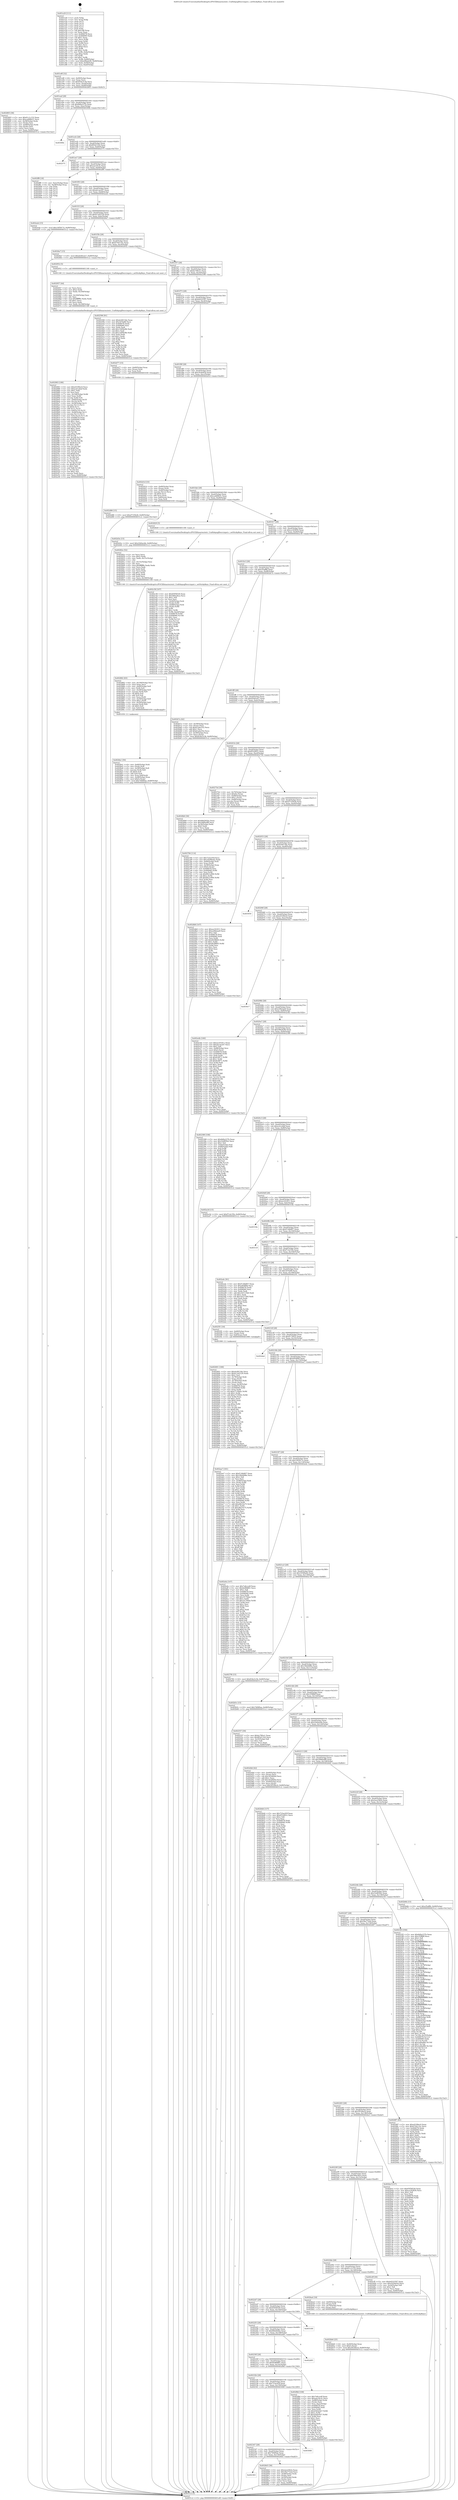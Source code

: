 digraph "0x401e20" {
  label = "0x401e20 (/mnt/c/Users/mathe/Desktop/tcc/POCII/binaries/extr_Craftdepsglfwsrcinput.c_setStickyKeys_Final-ollvm.out::main(0))"
  labelloc = "t"
  node[shape=record]

  Entry [label="",width=0.3,height=0.3,shape=circle,fillcolor=black,style=filled]
  "0x401e8f" [label="{
     0x401e8f [32]\l
     | [instrs]\l
     &nbsp;&nbsp;0x401e8f \<+6\>: mov -0x90(%rbp),%eax\l
     &nbsp;&nbsp;0x401e95 \<+2\>: mov %eax,%ecx\l
     &nbsp;&nbsp;0x401e97 \<+6\>: sub $0x834e3c3b,%ecx\l
     &nbsp;&nbsp;0x401e9d \<+6\>: mov %eax,-0xa4(%rbp)\l
     &nbsp;&nbsp;0x401ea3 \<+6\>: mov %ecx,-0xa8(%rbp)\l
     &nbsp;&nbsp;0x401ea9 \<+6\>: je 0000000000402805 \<main+0x9e5\>\l
  }"]
  "0x402805" [label="{
     0x402805 [36]\l
     | [instrs]\l
     &nbsp;&nbsp;0x402805 \<+5\>: mov $0x61c1c132,%eax\l
     &nbsp;&nbsp;0x40280a \<+5\>: mov $0xca489b31,%ecx\l
     &nbsp;&nbsp;0x40280f \<+4\>: mov -0x58(%rbp),%rdx\l
     &nbsp;&nbsp;0x402813 \<+2\>: mov (%rdx),%esi\l
     &nbsp;&nbsp;0x402815 \<+4\>: mov -0x68(%rbp),%rdx\l
     &nbsp;&nbsp;0x402819 \<+2\>: cmp (%rdx),%esi\l
     &nbsp;&nbsp;0x40281b \<+3\>: cmovl %ecx,%eax\l
     &nbsp;&nbsp;0x40281e \<+6\>: mov %eax,-0x90(%rbp)\l
     &nbsp;&nbsp;0x402824 \<+5\>: jmp 00000000004031c2 \<main+0x13a2\>\l
  }"]
  "0x401eaf" [label="{
     0x401eaf [28]\l
     | [instrs]\l
     &nbsp;&nbsp;0x401eaf \<+5\>: jmp 0000000000401eb4 \<main+0x94\>\l
     &nbsp;&nbsp;0x401eb4 \<+6\>: mov -0xa4(%rbp),%eax\l
     &nbsp;&nbsp;0x401eba \<+5\>: sub $0x8d0e237b,%eax\l
     &nbsp;&nbsp;0x401ebf \<+6\>: mov %eax,-0xac(%rbp)\l
     &nbsp;&nbsp;0x401ec5 \<+6\>: je 000000000040300b \<main+0x11eb\>\l
  }"]
  Exit [label="",width=0.3,height=0.3,shape=circle,fillcolor=black,style=filled,peripheries=2]
  "0x40300b" [label="{
     0x40300b\l
  }", style=dashed]
  "0x401ecb" [label="{
     0x401ecb [28]\l
     | [instrs]\l
     &nbsp;&nbsp;0x401ecb \<+5\>: jmp 0000000000401ed0 \<main+0xb0\>\l
     &nbsp;&nbsp;0x401ed0 \<+6\>: mov -0xa4(%rbp),%eax\l
     &nbsp;&nbsp;0x401ed6 \<+5\>: sub $0x8f3d1324,%eax\l
     &nbsp;&nbsp;0x401edb \<+6\>: mov %eax,-0xb0(%rbp)\l
     &nbsp;&nbsp;0x401ee1 \<+6\>: je 0000000000402575 \<main+0x755\>\l
  }"]
  "0x402d86" [label="{
     0x402d86 [15]\l
     | [instrs]\l
     &nbsp;&nbsp;0x402d86 \<+10\>: movl $0xd71f3b26,-0x90(%rbp)\l
     &nbsp;&nbsp;0x402d90 \<+5\>: jmp 00000000004031c2 \<main+0x13a2\>\l
  }"]
  "0x402575" [label="{
     0x402575\l
  }", style=dashed]
  "0x401ee7" [label="{
     0x401ee7 [28]\l
     | [instrs]\l
     &nbsp;&nbsp;0x401ee7 \<+5\>: jmp 0000000000401eec \<main+0xcc\>\l
     &nbsp;&nbsp;0x401eec \<+6\>: mov -0xa4(%rbp),%eax\l
     &nbsp;&nbsp;0x401ef2 \<+5\>: sub $0xaae16c2c,%eax\l
     &nbsp;&nbsp;0x401ef7 \<+6\>: mov %eax,-0xb4(%rbp)\l
     &nbsp;&nbsp;0x401efd \<+6\>: je 0000000000402ff9 \<main+0x11d9\>\l
  }"]
  "0x402d3e" [label="{
     0x402d3e [15]\l
     | [instrs]\l
     &nbsp;&nbsp;0x402d3e \<+10\>: movl $0x22b0acbb,-0x90(%rbp)\l
     &nbsp;&nbsp;0x402d48 \<+5\>: jmp 00000000004031c2 \<main+0x13a2\>\l
  }"]
  "0x402ff9" [label="{
     0x402ff9 [18]\l
     | [instrs]\l
     &nbsp;&nbsp;0x402ff9 \<+3\>: mov -0x2c(%rbp),%eax\l
     &nbsp;&nbsp;0x402ffc \<+4\>: lea -0x28(%rbp),%rsp\l
     &nbsp;&nbsp;0x403000 \<+1\>: pop %rbx\l
     &nbsp;&nbsp;0x403001 \<+2\>: pop %r12\l
     &nbsp;&nbsp;0x403003 \<+2\>: pop %r13\l
     &nbsp;&nbsp;0x403005 \<+2\>: pop %r14\l
     &nbsp;&nbsp;0x403007 \<+2\>: pop %r15\l
     &nbsp;&nbsp;0x403009 \<+1\>: pop %rbp\l
     &nbsp;&nbsp;0x40300a \<+1\>: ret\l
  }"]
  "0x401f03" [label="{
     0x401f03 [28]\l
     | [instrs]\l
     &nbsp;&nbsp;0x401f03 \<+5\>: jmp 0000000000401f08 \<main+0xe8\>\l
     &nbsp;&nbsp;0x401f08 \<+6\>: mov -0xa4(%rbp),%eax\l
     &nbsp;&nbsp;0x401f0e \<+5\>: sub $0xab1ae247,%eax\l
     &nbsp;&nbsp;0x401f13 \<+6\>: mov %eax,-0xb8(%rbp)\l
     &nbsp;&nbsp;0x401f19 \<+6\>: je 0000000000402eeb \<main+0x10cb\>\l
  }"]
  "0x402bb6" [label="{
     0x402bb6 [25]\l
     | [instrs]\l
     &nbsp;&nbsp;0x402bb6 \<+4\>: mov -0x40(%rbp),%rax\l
     &nbsp;&nbsp;0x402bba \<+6\>: movl $0x0,(%rax)\l
     &nbsp;&nbsp;0x402bc0 \<+10\>: movl $0x3f539ec4,-0x90(%rbp)\l
     &nbsp;&nbsp;0x402bca \<+5\>: jmp 00000000004031c2 \<main+0x13a2\>\l
  }"]
  "0x402eeb" [label="{
     0x402eeb [15]\l
     | [instrs]\l
     &nbsp;&nbsp;0x402eeb \<+10\>: movl $0x10f5917e,-0x90(%rbp)\l
     &nbsp;&nbsp;0x402ef5 \<+5\>: jmp 00000000004031c2 \<main+0x13a2\>\l
  }"]
  "0x401f1f" [label="{
     0x401f1f [28]\l
     | [instrs]\l
     &nbsp;&nbsp;0x401f1f \<+5\>: jmp 0000000000401f24 \<main+0x104\>\l
     &nbsp;&nbsp;0x401f24 \<+6\>: mov -0xa4(%rbp),%eax\l
     &nbsp;&nbsp;0x401f2a \<+5\>: sub $0xb13d3129,%eax\l
     &nbsp;&nbsp;0x401f2f \<+6\>: mov %eax,-0xbc(%rbp)\l
     &nbsp;&nbsp;0x401f35 \<+6\>: je 00000000004026a7 \<main+0x887\>\l
  }"]
  "0x402983" [label="{
     0x402983 [186]\l
     | [instrs]\l
     &nbsp;&nbsp;0x402983 \<+5\>: mov $0xe0199ec0,%ecx\l
     &nbsp;&nbsp;0x402988 \<+5\>: mov $0xecb1e6af,%edx\l
     &nbsp;&nbsp;0x40298d \<+3\>: mov $0x1,%dil\l
     &nbsp;&nbsp;0x402990 \<+2\>: xor %esi,%esi\l
     &nbsp;&nbsp;0x402992 \<+7\>: mov -0x168(%rbp),%r8d\l
     &nbsp;&nbsp;0x402999 \<+4\>: imul %eax,%r8d\l
     &nbsp;&nbsp;0x40299d \<+3\>: movslq %r8d,%r9\l
     &nbsp;&nbsp;0x4029a0 \<+4\>: mov -0x60(%rbp),%r10\l
     &nbsp;&nbsp;0x4029a4 \<+3\>: mov (%r10),%r10\l
     &nbsp;&nbsp;0x4029a7 \<+4\>: mov -0x58(%rbp),%r11\l
     &nbsp;&nbsp;0x4029ab \<+3\>: movslq (%r11),%r11\l
     &nbsp;&nbsp;0x4029ae \<+4\>: shl $0x4,%r11\l
     &nbsp;&nbsp;0x4029b2 \<+3\>: add %r11,%r10\l
     &nbsp;&nbsp;0x4029b5 \<+4\>: mov 0x8(%r10),%r10\l
     &nbsp;&nbsp;0x4029b9 \<+4\>: mov -0x48(%rbp),%r11\l
     &nbsp;&nbsp;0x4029bd \<+3\>: movslq (%r11),%r11\l
     &nbsp;&nbsp;0x4029c0 \<+4\>: mov %r9,(%r10,%r11,8)\l
     &nbsp;&nbsp;0x4029c4 \<+7\>: mov 0x406078,%eax\l
     &nbsp;&nbsp;0x4029cb \<+8\>: mov 0x406060,%r8d\l
     &nbsp;&nbsp;0x4029d3 \<+3\>: sub $0x1,%esi\l
     &nbsp;&nbsp;0x4029d6 \<+2\>: mov %eax,%ebx\l
     &nbsp;&nbsp;0x4029d8 \<+2\>: add %esi,%ebx\l
     &nbsp;&nbsp;0x4029da \<+3\>: imul %ebx,%eax\l
     &nbsp;&nbsp;0x4029dd \<+3\>: and $0x1,%eax\l
     &nbsp;&nbsp;0x4029e0 \<+3\>: cmp $0x0,%eax\l
     &nbsp;&nbsp;0x4029e3 \<+4\>: sete %r14b\l
     &nbsp;&nbsp;0x4029e7 \<+4\>: cmp $0xa,%r8d\l
     &nbsp;&nbsp;0x4029eb \<+4\>: setl %r15b\l
     &nbsp;&nbsp;0x4029ef \<+3\>: mov %r14b,%r12b\l
     &nbsp;&nbsp;0x4029f2 \<+4\>: xor $0xff,%r12b\l
     &nbsp;&nbsp;0x4029f6 \<+3\>: mov %r15b,%r13b\l
     &nbsp;&nbsp;0x4029f9 \<+4\>: xor $0xff,%r13b\l
     &nbsp;&nbsp;0x4029fd \<+4\>: xor $0x1,%dil\l
     &nbsp;&nbsp;0x402a01 \<+3\>: mov %r12b,%al\l
     &nbsp;&nbsp;0x402a04 \<+2\>: and $0xff,%al\l
     &nbsp;&nbsp;0x402a06 \<+3\>: and %dil,%r14b\l
     &nbsp;&nbsp;0x402a09 \<+3\>: mov %r13b,%sil\l
     &nbsp;&nbsp;0x402a0c \<+4\>: and $0xff,%sil\l
     &nbsp;&nbsp;0x402a10 \<+3\>: and %dil,%r15b\l
     &nbsp;&nbsp;0x402a13 \<+3\>: or %r14b,%al\l
     &nbsp;&nbsp;0x402a16 \<+3\>: or %r15b,%sil\l
     &nbsp;&nbsp;0x402a19 \<+3\>: xor %sil,%al\l
     &nbsp;&nbsp;0x402a1c \<+3\>: or %r13b,%r12b\l
     &nbsp;&nbsp;0x402a1f \<+4\>: xor $0xff,%r12b\l
     &nbsp;&nbsp;0x402a23 \<+4\>: or $0x1,%dil\l
     &nbsp;&nbsp;0x402a27 \<+3\>: and %dil,%r12b\l
     &nbsp;&nbsp;0x402a2a \<+3\>: or %r12b,%al\l
     &nbsp;&nbsp;0x402a2d \<+2\>: test $0x1,%al\l
     &nbsp;&nbsp;0x402a2f \<+3\>: cmovne %edx,%ecx\l
     &nbsp;&nbsp;0x402a32 \<+6\>: mov %ecx,-0x90(%rbp)\l
     &nbsp;&nbsp;0x402a38 \<+5\>: jmp 00000000004031c2 \<main+0x13a2\>\l
  }"]
  "0x4026a7" [label="{
     0x4026a7 [15]\l
     | [instrs]\l
     &nbsp;&nbsp;0x4026a7 \<+10\>: movl $0xd240cee7,-0x90(%rbp)\l
     &nbsp;&nbsp;0x4026b1 \<+5\>: jmp 00000000004031c2 \<main+0x13a2\>\l
  }"]
  "0x401f3b" [label="{
     0x401f3b [28]\l
     | [instrs]\l
     &nbsp;&nbsp;0x401f3b \<+5\>: jmp 0000000000401f40 \<main+0x120\>\l
     &nbsp;&nbsp;0x401f40 \<+6\>: mov -0xa4(%rbp),%eax\l
     &nbsp;&nbsp;0x401f46 \<+5\>: sub $0xb704110c,%eax\l
     &nbsp;&nbsp;0x401f4b \<+6\>: mov %eax,-0xc0(%rbp)\l
     &nbsp;&nbsp;0x401f51 \<+6\>: je 0000000000402952 \<main+0xb32\>\l
  }"]
  "0x402957" [label="{
     0x402957 [44]\l
     | [instrs]\l
     &nbsp;&nbsp;0x402957 \<+2\>: xor %ecx,%ecx\l
     &nbsp;&nbsp;0x402959 \<+5\>: mov $0x2,%edx\l
     &nbsp;&nbsp;0x40295e \<+6\>: mov %edx,-0x164(%rbp)\l
     &nbsp;&nbsp;0x402964 \<+1\>: cltd\l
     &nbsp;&nbsp;0x402965 \<+6\>: mov -0x164(%rbp),%esi\l
     &nbsp;&nbsp;0x40296b \<+2\>: idiv %esi\l
     &nbsp;&nbsp;0x40296d \<+6\>: imul $0xfffffffe,%edx,%edx\l
     &nbsp;&nbsp;0x402973 \<+3\>: sub $0x1,%ecx\l
     &nbsp;&nbsp;0x402976 \<+2\>: sub %ecx,%edx\l
     &nbsp;&nbsp;0x402978 \<+6\>: mov %edx,-0x168(%rbp)\l
     &nbsp;&nbsp;0x40297e \<+5\>: call 0000000000401160 \<next_i\>\l
     | [calls]\l
     &nbsp;&nbsp;0x401160 \{1\} (/mnt/c/Users/mathe/Desktop/tcc/POCII/binaries/extr_Craftdepsglfwsrcinput.c_setStickyKeys_Final-ollvm.out::next_i)\l
  }"]
  "0x402952" [label="{
     0x402952 [5]\l
     | [instrs]\l
     &nbsp;&nbsp;0x402952 \<+5\>: call 0000000000401160 \<next_i\>\l
     | [calls]\l
     &nbsp;&nbsp;0x401160 \{1\} (/mnt/c/Users/mathe/Desktop/tcc/POCII/binaries/extr_Craftdepsglfwsrcinput.c_setStickyKeys_Final-ollvm.out::next_i)\l
  }"]
  "0x401f57" [label="{
     0x401f57 [28]\l
     | [instrs]\l
     &nbsp;&nbsp;0x401f57 \<+5\>: jmp 0000000000401f5c \<main+0x13c\>\l
     &nbsp;&nbsp;0x401f5c \<+6\>: mov -0xa4(%rbp),%eax\l
     &nbsp;&nbsp;0x401f62 \<+5\>: sub $0xbc79fce1,%eax\l
     &nbsp;&nbsp;0x401f67 \<+6\>: mov %eax,-0xc4(%rbp)\l
     &nbsp;&nbsp;0x401f6d \<+6\>: je 0000000000402596 \<main+0x776\>\l
  }"]
  "0x402363" [label="{
     0x402363\l
  }", style=dashed]
  "0x402596" [label="{
     0x402596 [91]\l
     | [instrs]\l
     &nbsp;&nbsp;0x402596 \<+5\>: mov $0xdc0913de,%eax\l
     &nbsp;&nbsp;0x40259b \<+5\>: mov $0x3d7fa89,%ecx\l
     &nbsp;&nbsp;0x4025a0 \<+7\>: mov 0x406078,%edx\l
     &nbsp;&nbsp;0x4025a7 \<+7\>: mov 0x406060,%esi\l
     &nbsp;&nbsp;0x4025ae \<+2\>: mov %edx,%edi\l
     &nbsp;&nbsp;0x4025b0 \<+6\>: add $0x13d94e8b,%edi\l
     &nbsp;&nbsp;0x4025b6 \<+3\>: sub $0x1,%edi\l
     &nbsp;&nbsp;0x4025b9 \<+6\>: sub $0x13d94e8b,%edi\l
     &nbsp;&nbsp;0x4025bf \<+3\>: imul %edi,%edx\l
     &nbsp;&nbsp;0x4025c2 \<+3\>: and $0x1,%edx\l
     &nbsp;&nbsp;0x4025c5 \<+3\>: cmp $0x0,%edx\l
     &nbsp;&nbsp;0x4025c8 \<+4\>: sete %r8b\l
     &nbsp;&nbsp;0x4025cc \<+3\>: cmp $0xa,%esi\l
     &nbsp;&nbsp;0x4025cf \<+4\>: setl %r9b\l
     &nbsp;&nbsp;0x4025d3 \<+3\>: mov %r8b,%r10b\l
     &nbsp;&nbsp;0x4025d6 \<+3\>: and %r9b,%r10b\l
     &nbsp;&nbsp;0x4025d9 \<+3\>: xor %r9b,%r8b\l
     &nbsp;&nbsp;0x4025dc \<+3\>: or %r8b,%r10b\l
     &nbsp;&nbsp;0x4025df \<+4\>: test $0x1,%r10b\l
     &nbsp;&nbsp;0x4025e3 \<+3\>: cmovne %ecx,%eax\l
     &nbsp;&nbsp;0x4025e6 \<+6\>: mov %eax,-0x90(%rbp)\l
     &nbsp;&nbsp;0x4025ec \<+5\>: jmp 00000000004031c2 \<main+0x13a2\>\l
  }"]
  "0x401f73" [label="{
     0x401f73 [28]\l
     | [instrs]\l
     &nbsp;&nbsp;0x401f73 \<+5\>: jmp 0000000000401f78 \<main+0x158\>\l
     &nbsp;&nbsp;0x401f78 \<+6\>: mov -0xa4(%rbp),%eax\l
     &nbsp;&nbsp;0x401f7e \<+5\>: sub $0xbd222597,%eax\l
     &nbsp;&nbsp;0x401f83 \<+6\>: mov %eax,-0xc8(%rbp)\l
     &nbsp;&nbsp;0x401f89 \<+6\>: je 0000000000402d77 \<main+0xf57\>\l
  }"]
  "0x4028d3" [label="{
     0x4028d3 [36]\l
     | [instrs]\l
     &nbsp;&nbsp;0x4028d3 \<+5\>: mov $0x2ee258cb,%eax\l
     &nbsp;&nbsp;0x4028d8 \<+5\>: mov $0x39a77eed,%ecx\l
     &nbsp;&nbsp;0x4028dd \<+4\>: mov -0x48(%rbp),%rdx\l
     &nbsp;&nbsp;0x4028e1 \<+2\>: mov (%rdx),%esi\l
     &nbsp;&nbsp;0x4028e3 \<+4\>: mov -0x50(%rbp),%rdx\l
     &nbsp;&nbsp;0x4028e7 \<+2\>: cmp (%rdx),%esi\l
     &nbsp;&nbsp;0x4028e9 \<+3\>: cmovl %ecx,%eax\l
     &nbsp;&nbsp;0x4028ec \<+6\>: mov %eax,-0x90(%rbp)\l
     &nbsp;&nbsp;0x4028f2 \<+5\>: jmp 00000000004031c2 \<main+0x13a2\>\l
  }"]
  "0x402d77" [label="{
     0x402d77 [15]\l
     | [instrs]\l
     &nbsp;&nbsp;0x402d77 \<+4\>: mov -0x60(%rbp),%rax\l
     &nbsp;&nbsp;0x402d7b \<+3\>: mov (%rax),%rax\l
     &nbsp;&nbsp;0x402d7e \<+3\>: mov %rax,%rdi\l
     &nbsp;&nbsp;0x402d81 \<+5\>: call 0000000000401030 \<free@plt\>\l
     | [calls]\l
     &nbsp;&nbsp;0x401030 \{1\} (unknown)\l
  }"]
  "0x401f8f" [label="{
     0x401f8f [28]\l
     | [instrs]\l
     &nbsp;&nbsp;0x401f8f \<+5\>: jmp 0000000000401f94 \<main+0x174\>\l
     &nbsp;&nbsp;0x401f94 \<+6\>: mov -0xa4(%rbp),%eax\l
     &nbsp;&nbsp;0x401f9a \<+5\>: sub $0xc0c9e83d,%eax\l
     &nbsp;&nbsp;0x401f9f \<+6\>: mov %eax,-0xcc(%rbp)\l
     &nbsp;&nbsp;0x401fa5 \<+6\>: je 0000000000402d1d \<main+0xefd\>\l
  }"]
  "0x402347" [label="{
     0x402347 [28]\l
     | [instrs]\l
     &nbsp;&nbsp;0x402347 \<+5\>: jmp 000000000040234c \<main+0x52c\>\l
     &nbsp;&nbsp;0x40234c \<+6\>: mov -0xa4(%rbp),%eax\l
     &nbsp;&nbsp;0x402352 \<+5\>: sub $0x74f4f0ae,%eax\l
     &nbsp;&nbsp;0x402357 \<+6\>: mov %eax,-0x154(%rbp)\l
     &nbsp;&nbsp;0x40235d \<+6\>: je 00000000004028d3 \<main+0xab3\>\l
  }"]
  "0x402d1d" [label="{
     0x402d1d [33]\l
     | [instrs]\l
     &nbsp;&nbsp;0x402d1d \<+4\>: mov -0x60(%rbp),%rax\l
     &nbsp;&nbsp;0x402d21 \<+3\>: mov (%rax),%rax\l
     &nbsp;&nbsp;0x402d24 \<+4\>: mov -0x40(%rbp),%rcx\l
     &nbsp;&nbsp;0x402d28 \<+3\>: movslq (%rcx),%rcx\l
     &nbsp;&nbsp;0x402d2b \<+4\>: shl $0x4,%rcx\l
     &nbsp;&nbsp;0x402d2f \<+3\>: add %rcx,%rax\l
     &nbsp;&nbsp;0x402d32 \<+4\>: mov 0x8(%rax),%rax\l
     &nbsp;&nbsp;0x402d36 \<+3\>: mov %rax,%rdi\l
     &nbsp;&nbsp;0x402d39 \<+5\>: call 0000000000401030 \<free@plt\>\l
     | [calls]\l
     &nbsp;&nbsp;0x401030 \{1\} (unknown)\l
  }"]
  "0x401fab" [label="{
     0x401fab [28]\l
     | [instrs]\l
     &nbsp;&nbsp;0x401fab \<+5\>: jmp 0000000000401fb0 \<main+0x190\>\l
     &nbsp;&nbsp;0x401fb0 \<+6\>: mov -0xa4(%rbp),%eax\l
     &nbsp;&nbsp;0x401fb6 \<+5\>: sub $0xca489b31,%eax\l
     &nbsp;&nbsp;0x401fbb \<+6\>: mov %eax,-0xd0(%rbp)\l
     &nbsp;&nbsp;0x401fc1 \<+6\>: je 0000000000402829 \<main+0xa09\>\l
  }"]
  "0x403080" [label="{
     0x403080\l
  }", style=dashed]
  "0x402829" [label="{
     0x402829 [5]\l
     | [instrs]\l
     &nbsp;&nbsp;0x402829 \<+5\>: call 0000000000401160 \<next_i\>\l
     | [calls]\l
     &nbsp;&nbsp;0x401160 \{1\} (/mnt/c/Users/mathe/Desktop/tcc/POCII/binaries/extr_Craftdepsglfwsrcinput.c_setStickyKeys_Final-ollvm.out::next_i)\l
  }"]
  "0x401fc7" [label="{
     0x401fc7 [28]\l
     | [instrs]\l
     &nbsp;&nbsp;0x401fc7 \<+5\>: jmp 0000000000401fcc \<main+0x1ac\>\l
     &nbsp;&nbsp;0x401fcc \<+6\>: mov -0xa4(%rbp),%eax\l
     &nbsp;&nbsp;0x401fd2 \<+5\>: sub $0xce183830,%eax\l
     &nbsp;&nbsp;0x401fd7 \<+6\>: mov %eax,-0xd4(%rbp)\l
     &nbsp;&nbsp;0x401fdd \<+6\>: je 0000000000402c58 \<main+0xe38\>\l
  }"]
  "0x40232b" [label="{
     0x40232b [28]\l
     | [instrs]\l
     &nbsp;&nbsp;0x40232b \<+5\>: jmp 0000000000402330 \<main+0x510\>\l
     &nbsp;&nbsp;0x402330 \<+6\>: mov -0xa4(%rbp),%eax\l
     &nbsp;&nbsp;0x402336 \<+5\>: sub $0x723ec63f,%eax\l
     &nbsp;&nbsp;0x40233b \<+6\>: mov %eax,-0x150(%rbp)\l
     &nbsp;&nbsp;0x402341 \<+6\>: je 0000000000403080 \<main+0x1260\>\l
  }"]
  "0x402c58" [label="{
     0x402c58 [167]\l
     | [instrs]\l
     &nbsp;&nbsp;0x402c58 \<+5\>: mov $0x65f58526,%eax\l
     &nbsp;&nbsp;0x402c5d \<+5\>: mov $0x560a3bca,%ecx\l
     &nbsp;&nbsp;0x402c62 \<+2\>: mov $0x1,%dl\l
     &nbsp;&nbsp;0x402c64 \<+2\>: xor %esi,%esi\l
     &nbsp;&nbsp;0x402c66 \<+4\>: mov -0x40(%rbp),%rdi\l
     &nbsp;&nbsp;0x402c6a \<+3\>: mov (%rdi),%r8d\l
     &nbsp;&nbsp;0x402c6d \<+4\>: mov -0x68(%rbp),%rdi\l
     &nbsp;&nbsp;0x402c71 \<+3\>: cmp (%rdi),%r8d\l
     &nbsp;&nbsp;0x402c74 \<+4\>: setl %r9b\l
     &nbsp;&nbsp;0x402c78 \<+4\>: and $0x1,%r9b\l
     &nbsp;&nbsp;0x402c7c \<+4\>: mov %r9b,-0x2d(%rbp)\l
     &nbsp;&nbsp;0x402c80 \<+8\>: mov 0x406078,%r8d\l
     &nbsp;&nbsp;0x402c88 \<+8\>: mov 0x406060,%r10d\l
     &nbsp;&nbsp;0x402c90 \<+3\>: sub $0x1,%esi\l
     &nbsp;&nbsp;0x402c93 \<+3\>: mov %r8d,%r11d\l
     &nbsp;&nbsp;0x402c96 \<+3\>: add %esi,%r11d\l
     &nbsp;&nbsp;0x402c99 \<+4\>: imul %r11d,%r8d\l
     &nbsp;&nbsp;0x402c9d \<+4\>: and $0x1,%r8d\l
     &nbsp;&nbsp;0x402ca1 \<+4\>: cmp $0x0,%r8d\l
     &nbsp;&nbsp;0x402ca5 \<+4\>: sete %r9b\l
     &nbsp;&nbsp;0x402ca9 \<+4\>: cmp $0xa,%r10d\l
     &nbsp;&nbsp;0x402cad \<+3\>: setl %bl\l
     &nbsp;&nbsp;0x402cb0 \<+3\>: mov %r9b,%r14b\l
     &nbsp;&nbsp;0x402cb3 \<+4\>: xor $0xff,%r14b\l
     &nbsp;&nbsp;0x402cb7 \<+3\>: mov %bl,%r15b\l
     &nbsp;&nbsp;0x402cba \<+4\>: xor $0xff,%r15b\l
     &nbsp;&nbsp;0x402cbe \<+3\>: xor $0x1,%dl\l
     &nbsp;&nbsp;0x402cc1 \<+3\>: mov %r14b,%r12b\l
     &nbsp;&nbsp;0x402cc4 \<+4\>: and $0xff,%r12b\l
     &nbsp;&nbsp;0x402cc8 \<+3\>: and %dl,%r9b\l
     &nbsp;&nbsp;0x402ccb \<+3\>: mov %r15b,%r13b\l
     &nbsp;&nbsp;0x402cce \<+4\>: and $0xff,%r13b\l
     &nbsp;&nbsp;0x402cd2 \<+2\>: and %dl,%bl\l
     &nbsp;&nbsp;0x402cd4 \<+3\>: or %r9b,%r12b\l
     &nbsp;&nbsp;0x402cd7 \<+3\>: or %bl,%r13b\l
     &nbsp;&nbsp;0x402cda \<+3\>: xor %r13b,%r12b\l
     &nbsp;&nbsp;0x402cdd \<+3\>: or %r15b,%r14b\l
     &nbsp;&nbsp;0x402ce0 \<+4\>: xor $0xff,%r14b\l
     &nbsp;&nbsp;0x402ce4 \<+3\>: or $0x1,%dl\l
     &nbsp;&nbsp;0x402ce7 \<+3\>: and %dl,%r14b\l
     &nbsp;&nbsp;0x402cea \<+3\>: or %r14b,%r12b\l
     &nbsp;&nbsp;0x402ced \<+4\>: test $0x1,%r12b\l
     &nbsp;&nbsp;0x402cf1 \<+3\>: cmovne %ecx,%eax\l
     &nbsp;&nbsp;0x402cf4 \<+6\>: mov %eax,-0x90(%rbp)\l
     &nbsp;&nbsp;0x402cfa \<+5\>: jmp 00000000004031c2 \<main+0x13a2\>\l
  }"]
  "0x401fe3" [label="{
     0x401fe3 [28]\l
     | [instrs]\l
     &nbsp;&nbsp;0x401fe3 \<+5\>: jmp 0000000000401fe8 \<main+0x1c8\>\l
     &nbsp;&nbsp;0x401fe8 \<+6\>: mov -0xa4(%rbp),%eax\l
     &nbsp;&nbsp;0x401fee \<+5\>: sub $0xcf5afffb,%eax\l
     &nbsp;&nbsp;0x401ff3 \<+6\>: mov %eax,-0xd8(%rbp)\l
     &nbsp;&nbsp;0x401ff9 \<+6\>: je 0000000000402b7a \<main+0xd5a\>\l
  }"]
  "0x402f8d" [label="{
     0x402f8d [108]\l
     | [instrs]\l
     &nbsp;&nbsp;0x402f8d \<+5\>: mov $0x7a8cce4f,%eax\l
     &nbsp;&nbsp;0x402f92 \<+5\>: mov $0xaae16c2c,%ecx\l
     &nbsp;&nbsp;0x402f97 \<+7\>: mov -0x88(%rbp),%rdx\l
     &nbsp;&nbsp;0x402f9e \<+2\>: mov (%rdx),%esi\l
     &nbsp;&nbsp;0x402fa0 \<+3\>: mov %esi,-0x2c(%rbp)\l
     &nbsp;&nbsp;0x402fa3 \<+7\>: mov 0x406078,%esi\l
     &nbsp;&nbsp;0x402faa \<+7\>: mov 0x406060,%edi\l
     &nbsp;&nbsp;0x402fb1 \<+3\>: mov %esi,%r8d\l
     &nbsp;&nbsp;0x402fb4 \<+7\>: sub $0x43b4e0e7,%r8d\l
     &nbsp;&nbsp;0x402fbb \<+4\>: sub $0x1,%r8d\l
     &nbsp;&nbsp;0x402fbf \<+7\>: add $0x43b4e0e7,%r8d\l
     &nbsp;&nbsp;0x402fc6 \<+4\>: imul %r8d,%esi\l
     &nbsp;&nbsp;0x402fca \<+3\>: and $0x1,%esi\l
     &nbsp;&nbsp;0x402fcd \<+3\>: cmp $0x0,%esi\l
     &nbsp;&nbsp;0x402fd0 \<+4\>: sete %r9b\l
     &nbsp;&nbsp;0x402fd4 \<+3\>: cmp $0xa,%edi\l
     &nbsp;&nbsp;0x402fd7 \<+4\>: setl %r10b\l
     &nbsp;&nbsp;0x402fdb \<+3\>: mov %r9b,%r11b\l
     &nbsp;&nbsp;0x402fde \<+3\>: and %r10b,%r11b\l
     &nbsp;&nbsp;0x402fe1 \<+3\>: xor %r10b,%r9b\l
     &nbsp;&nbsp;0x402fe4 \<+3\>: or %r9b,%r11b\l
     &nbsp;&nbsp;0x402fe7 \<+4\>: test $0x1,%r11b\l
     &nbsp;&nbsp;0x402feb \<+3\>: cmovne %ecx,%eax\l
     &nbsp;&nbsp;0x402fee \<+6\>: mov %eax,-0x90(%rbp)\l
     &nbsp;&nbsp;0x402ff4 \<+5\>: jmp 00000000004031c2 \<main+0x13a2\>\l
  }"]
  "0x402b7a" [label="{
     0x402b7a [42]\l
     | [instrs]\l
     &nbsp;&nbsp;0x402b7a \<+4\>: mov -0x58(%rbp),%rax\l
     &nbsp;&nbsp;0x402b7e \<+2\>: mov (%rax),%ecx\l
     &nbsp;&nbsp;0x402b80 \<+6\>: sub $0xb1abe352,%ecx\l
     &nbsp;&nbsp;0x402b86 \<+3\>: add $0x1,%ecx\l
     &nbsp;&nbsp;0x402b89 \<+6\>: add $0xb1abe352,%ecx\l
     &nbsp;&nbsp;0x402b8f \<+4\>: mov -0x58(%rbp),%rax\l
     &nbsp;&nbsp;0x402b93 \<+2\>: mov %ecx,(%rax)\l
     &nbsp;&nbsp;0x402b95 \<+10\>: movl $0x834e3c3b,-0x90(%rbp)\l
     &nbsp;&nbsp;0x402b9f \<+5\>: jmp 00000000004031c2 \<main+0x13a2\>\l
  }"]
  "0x401fff" [label="{
     0x401fff [28]\l
     | [instrs]\l
     &nbsp;&nbsp;0x401fff \<+5\>: jmp 0000000000402004 \<main+0x1e4\>\l
     &nbsp;&nbsp;0x402004 \<+6\>: mov -0xa4(%rbp),%eax\l
     &nbsp;&nbsp;0x40200a \<+5\>: sub $0xd240cee7,%eax\l
     &nbsp;&nbsp;0x40200f \<+6\>: mov %eax,-0xdc(%rbp)\l
     &nbsp;&nbsp;0x402015 \<+6\>: je 00000000004026b6 \<main+0x896\>\l
  }"]
  "0x40230f" [label="{
     0x40230f [28]\l
     | [instrs]\l
     &nbsp;&nbsp;0x40230f \<+5\>: jmp 0000000000402314 \<main+0x4f4\>\l
     &nbsp;&nbsp;0x402314 \<+6\>: mov -0xa4(%rbp),%eax\l
     &nbsp;&nbsp;0x40231a \<+5\>: sub $0x6e968f61,%eax\l
     &nbsp;&nbsp;0x40231f \<+6\>: mov %eax,-0x14c(%rbp)\l
     &nbsp;&nbsp;0x402325 \<+6\>: je 0000000000402f8d \<main+0x116d\>\l
  }"]
  "0x4026b6" [label="{
     0x4026b6 [30]\l
     | [instrs]\l
     &nbsp;&nbsp;0x4026b6 \<+5\>: mov $0x68d282be,%eax\l
     &nbsp;&nbsp;0x4026bb \<+5\>: mov $0x2680edf9,%ecx\l
     &nbsp;&nbsp;0x4026c0 \<+3\>: mov -0x34(%rbp),%edx\l
     &nbsp;&nbsp;0x4026c3 \<+3\>: cmp $0x0,%edx\l
     &nbsp;&nbsp;0x4026c6 \<+3\>: cmove %ecx,%eax\l
     &nbsp;&nbsp;0x4026c9 \<+6\>: mov %eax,-0x90(%rbp)\l
     &nbsp;&nbsp;0x4026cf \<+5\>: jmp 00000000004031c2 \<main+0x13a2\>\l
  }"]
  "0x40201b" [label="{
     0x40201b [28]\l
     | [instrs]\l
     &nbsp;&nbsp;0x40201b \<+5\>: jmp 0000000000402020 \<main+0x200\>\l
     &nbsp;&nbsp;0x402020 \<+6\>: mov -0xa4(%rbp),%eax\l
     &nbsp;&nbsp;0x402026 \<+5\>: sub $0xd532f01c,%eax\l
     &nbsp;&nbsp;0x40202b \<+6\>: mov %eax,-0xe0(%rbp)\l
     &nbsp;&nbsp;0x402031 \<+6\>: je 000000000040275d \<main+0x93d\>\l
  }"]
  "0x402d95" [label="{
     0x402d95\l
  }", style=dashed]
  "0x40275d" [label="{
     0x40275d [39]\l
     | [instrs]\l
     &nbsp;&nbsp;0x40275d \<+4\>: mov -0x70(%rbp),%rax\l
     &nbsp;&nbsp;0x402761 \<+6\>: movl $0x64,(%rax)\l
     &nbsp;&nbsp;0x402767 \<+4\>: mov -0x68(%rbp),%rax\l
     &nbsp;&nbsp;0x40276b \<+6\>: movl $0x1,(%rax)\l
     &nbsp;&nbsp;0x402771 \<+4\>: mov -0x68(%rbp),%rax\l
     &nbsp;&nbsp;0x402775 \<+3\>: movslq (%rax),%rax\l
     &nbsp;&nbsp;0x402778 \<+4\>: shl $0x4,%rax\l
     &nbsp;&nbsp;0x40277c \<+3\>: mov %rax,%rdi\l
     &nbsp;&nbsp;0x40277f \<+5\>: call 0000000000401050 \<malloc@plt\>\l
     | [calls]\l
     &nbsp;&nbsp;0x401050 \{1\} (unknown)\l
  }"]
  "0x402037" [label="{
     0x402037 [28]\l
     | [instrs]\l
     &nbsp;&nbsp;0x402037 \<+5\>: jmp 000000000040203c \<main+0x21c\>\l
     &nbsp;&nbsp;0x40203c \<+6\>: mov -0xa4(%rbp),%eax\l
     &nbsp;&nbsp;0x402042 \<+5\>: sub $0xd71f3b26,%eax\l
     &nbsp;&nbsp;0x402047 \<+6\>: mov %eax,-0xe4(%rbp)\l
     &nbsp;&nbsp;0x40204d \<+6\>: je 0000000000402db8 \<main+0xf98\>\l
  }"]
  "0x4022f3" [label="{
     0x4022f3 [28]\l
     | [instrs]\l
     &nbsp;&nbsp;0x4022f3 \<+5\>: jmp 00000000004022f8 \<main+0x4d8\>\l
     &nbsp;&nbsp;0x4022f8 \<+6\>: mov -0xa4(%rbp),%eax\l
     &nbsp;&nbsp;0x4022fe \<+5\>: sub $0x68d282be,%eax\l
     &nbsp;&nbsp;0x402303 \<+6\>: mov %eax,-0x148(%rbp)\l
     &nbsp;&nbsp;0x402309 \<+6\>: je 0000000000402d95 \<main+0xf75\>\l
  }"]
  "0x402db8" [label="{
     0x402db8 [147]\l
     | [instrs]\l
     &nbsp;&nbsp;0x402db8 \<+5\>: mov $0xee161811,%eax\l
     &nbsp;&nbsp;0x402dbd \<+5\>: mov $0xe29b2ae9,%ecx\l
     &nbsp;&nbsp;0x402dc2 \<+2\>: mov $0x1,%dl\l
     &nbsp;&nbsp;0x402dc4 \<+7\>: mov 0x406078,%esi\l
     &nbsp;&nbsp;0x402dcb \<+7\>: mov 0x406060,%edi\l
     &nbsp;&nbsp;0x402dd2 \<+3\>: mov %esi,%r8d\l
     &nbsp;&nbsp;0x402dd5 \<+7\>: add $0x943ffd05,%r8d\l
     &nbsp;&nbsp;0x402ddc \<+4\>: sub $0x1,%r8d\l
     &nbsp;&nbsp;0x402de0 \<+7\>: sub $0x943ffd05,%r8d\l
     &nbsp;&nbsp;0x402de7 \<+4\>: imul %r8d,%esi\l
     &nbsp;&nbsp;0x402deb \<+3\>: and $0x1,%esi\l
     &nbsp;&nbsp;0x402dee \<+3\>: cmp $0x0,%esi\l
     &nbsp;&nbsp;0x402df1 \<+4\>: sete %r9b\l
     &nbsp;&nbsp;0x402df5 \<+3\>: cmp $0xa,%edi\l
     &nbsp;&nbsp;0x402df8 \<+4\>: setl %r10b\l
     &nbsp;&nbsp;0x402dfc \<+3\>: mov %r9b,%r11b\l
     &nbsp;&nbsp;0x402dff \<+4\>: xor $0xff,%r11b\l
     &nbsp;&nbsp;0x402e03 \<+3\>: mov %r10b,%bl\l
     &nbsp;&nbsp;0x402e06 \<+3\>: xor $0xff,%bl\l
     &nbsp;&nbsp;0x402e09 \<+3\>: xor $0x0,%dl\l
     &nbsp;&nbsp;0x402e0c \<+3\>: mov %r11b,%r14b\l
     &nbsp;&nbsp;0x402e0f \<+4\>: and $0x0,%r14b\l
     &nbsp;&nbsp;0x402e13 \<+3\>: and %dl,%r9b\l
     &nbsp;&nbsp;0x402e16 \<+3\>: mov %bl,%r15b\l
     &nbsp;&nbsp;0x402e19 \<+4\>: and $0x0,%r15b\l
     &nbsp;&nbsp;0x402e1d \<+3\>: and %dl,%r10b\l
     &nbsp;&nbsp;0x402e20 \<+3\>: or %r9b,%r14b\l
     &nbsp;&nbsp;0x402e23 \<+3\>: or %r10b,%r15b\l
     &nbsp;&nbsp;0x402e26 \<+3\>: xor %r15b,%r14b\l
     &nbsp;&nbsp;0x402e29 \<+3\>: or %bl,%r11b\l
     &nbsp;&nbsp;0x402e2c \<+4\>: xor $0xff,%r11b\l
     &nbsp;&nbsp;0x402e30 \<+3\>: or $0x0,%dl\l
     &nbsp;&nbsp;0x402e33 \<+3\>: and %dl,%r11b\l
     &nbsp;&nbsp;0x402e36 \<+3\>: or %r11b,%r14b\l
     &nbsp;&nbsp;0x402e39 \<+4\>: test $0x1,%r14b\l
     &nbsp;&nbsp;0x402e3d \<+3\>: cmovne %ecx,%eax\l
     &nbsp;&nbsp;0x402e40 \<+6\>: mov %eax,-0x90(%rbp)\l
     &nbsp;&nbsp;0x402e46 \<+5\>: jmp 00000000004031c2 \<main+0x13a2\>\l
  }"]
  "0x402053" [label="{
     0x402053 [28]\l
     | [instrs]\l
     &nbsp;&nbsp;0x402053 \<+5\>: jmp 0000000000402058 \<main+0x238\>\l
     &nbsp;&nbsp;0x402058 \<+6\>: mov -0xa4(%rbp),%eax\l
     &nbsp;&nbsp;0x40205e \<+5\>: sub $0xdc0913de,%eax\l
     &nbsp;&nbsp;0x402063 \<+6\>: mov %eax,-0xe8(%rbp)\l
     &nbsp;&nbsp;0x402069 \<+6\>: je 0000000000403050 \<main+0x1230\>\l
  }"]
  "0x403169" [label="{
     0x403169\l
  }", style=dashed]
  "0x403050" [label="{
     0x403050\l
  }", style=dashed]
  "0x40206f" [label="{
     0x40206f [28]\l
     | [instrs]\l
     &nbsp;&nbsp;0x40206f \<+5\>: jmp 0000000000402074 \<main+0x254\>\l
     &nbsp;&nbsp;0x402074 \<+6\>: mov -0xa4(%rbp),%eax\l
     &nbsp;&nbsp;0x40207a \<+5\>: sub $0xe0199ec0,%eax\l
     &nbsp;&nbsp;0x40207f \<+6\>: mov %eax,-0xec(%rbp)\l
     &nbsp;&nbsp;0x402085 \<+6\>: je 00000000004030c7 \<main+0x12a7\>\l
  }"]
  "0x4022d7" [label="{
     0x4022d7 [28]\l
     | [instrs]\l
     &nbsp;&nbsp;0x4022d7 \<+5\>: jmp 00000000004022dc \<main+0x4bc\>\l
     &nbsp;&nbsp;0x4022dc \<+6\>: mov -0xa4(%rbp),%eax\l
     &nbsp;&nbsp;0x4022e2 \<+5\>: sub $0x65f58526,%eax\l
     &nbsp;&nbsp;0x4022e7 \<+6\>: mov %eax,-0x144(%rbp)\l
     &nbsp;&nbsp;0x4022ed \<+6\>: je 0000000000403169 \<main+0x1349\>\l
  }"]
  "0x4030c7" [label="{
     0x4030c7\l
  }", style=dashed]
  "0x40208b" [label="{
     0x40208b [28]\l
     | [instrs]\l
     &nbsp;&nbsp;0x40208b \<+5\>: jmp 0000000000402090 \<main+0x270\>\l
     &nbsp;&nbsp;0x402090 \<+6\>: mov -0xa4(%rbp),%eax\l
     &nbsp;&nbsp;0x402096 \<+5\>: sub $0xe29b2ae9,%eax\l
     &nbsp;&nbsp;0x40209b \<+6\>: mov %eax,-0xf0(%rbp)\l
     &nbsp;&nbsp;0x4020a1 \<+6\>: je 0000000000402e4b \<main+0x102b\>\l
  }"]
  "0x402ba4" [label="{
     0x402ba4 [18]\l
     | [instrs]\l
     &nbsp;&nbsp;0x402ba4 \<+4\>: mov -0x60(%rbp),%rax\l
     &nbsp;&nbsp;0x402ba8 \<+3\>: mov (%rax),%rdi\l
     &nbsp;&nbsp;0x402bab \<+4\>: mov -0x70(%rbp),%rax\l
     &nbsp;&nbsp;0x402baf \<+2\>: mov (%rax),%esi\l
     &nbsp;&nbsp;0x402bb1 \<+5\>: call 0000000000401440 \<setStickyKeys\>\l
     | [calls]\l
     &nbsp;&nbsp;0x401440 \{1\} (/mnt/c/Users/mathe/Desktop/tcc/POCII/binaries/extr_Craftdepsglfwsrcinput.c_setStickyKeys_Final-ollvm.out::setStickyKeys)\l
  }"]
  "0x402e4b" [label="{
     0x402e4b [160]\l
     | [instrs]\l
     &nbsp;&nbsp;0x402e4b \<+5\>: mov $0xee161811,%eax\l
     &nbsp;&nbsp;0x402e50 \<+5\>: mov $0xab1ae247,%ecx\l
     &nbsp;&nbsp;0x402e55 \<+2\>: mov $0x1,%dl\l
     &nbsp;&nbsp;0x402e57 \<+7\>: mov -0x88(%rbp),%rsi\l
     &nbsp;&nbsp;0x402e5e \<+6\>: movl $0x0,(%rsi)\l
     &nbsp;&nbsp;0x402e64 \<+7\>: mov 0x406078,%edi\l
     &nbsp;&nbsp;0x402e6b \<+8\>: mov 0x406060,%r8d\l
     &nbsp;&nbsp;0x402e73 \<+3\>: mov %edi,%r9d\l
     &nbsp;&nbsp;0x402e76 \<+7\>: sub $0x6c9871,%r9d\l
     &nbsp;&nbsp;0x402e7d \<+4\>: sub $0x1,%r9d\l
     &nbsp;&nbsp;0x402e81 \<+7\>: add $0x6c9871,%r9d\l
     &nbsp;&nbsp;0x402e88 \<+4\>: imul %r9d,%edi\l
     &nbsp;&nbsp;0x402e8c \<+3\>: and $0x1,%edi\l
     &nbsp;&nbsp;0x402e8f \<+3\>: cmp $0x0,%edi\l
     &nbsp;&nbsp;0x402e92 \<+4\>: sete %r10b\l
     &nbsp;&nbsp;0x402e96 \<+4\>: cmp $0xa,%r8d\l
     &nbsp;&nbsp;0x402e9a \<+4\>: setl %r11b\l
     &nbsp;&nbsp;0x402e9e \<+3\>: mov %r10b,%bl\l
     &nbsp;&nbsp;0x402ea1 \<+3\>: xor $0xff,%bl\l
     &nbsp;&nbsp;0x402ea4 \<+3\>: mov %r11b,%r14b\l
     &nbsp;&nbsp;0x402ea7 \<+4\>: xor $0xff,%r14b\l
     &nbsp;&nbsp;0x402eab \<+3\>: xor $0x0,%dl\l
     &nbsp;&nbsp;0x402eae \<+3\>: mov %bl,%r15b\l
     &nbsp;&nbsp;0x402eb1 \<+4\>: and $0x0,%r15b\l
     &nbsp;&nbsp;0x402eb5 \<+3\>: and %dl,%r10b\l
     &nbsp;&nbsp;0x402eb8 \<+3\>: mov %r14b,%r12b\l
     &nbsp;&nbsp;0x402ebb \<+4\>: and $0x0,%r12b\l
     &nbsp;&nbsp;0x402ebf \<+3\>: and %dl,%r11b\l
     &nbsp;&nbsp;0x402ec2 \<+3\>: or %r10b,%r15b\l
     &nbsp;&nbsp;0x402ec5 \<+3\>: or %r11b,%r12b\l
     &nbsp;&nbsp;0x402ec8 \<+3\>: xor %r12b,%r15b\l
     &nbsp;&nbsp;0x402ecb \<+3\>: or %r14b,%bl\l
     &nbsp;&nbsp;0x402ece \<+3\>: xor $0xff,%bl\l
     &nbsp;&nbsp;0x402ed1 \<+3\>: or $0x0,%dl\l
     &nbsp;&nbsp;0x402ed4 \<+2\>: and %dl,%bl\l
     &nbsp;&nbsp;0x402ed6 \<+3\>: or %bl,%r15b\l
     &nbsp;&nbsp;0x402ed9 \<+4\>: test $0x1,%r15b\l
     &nbsp;&nbsp;0x402edd \<+3\>: cmovne %ecx,%eax\l
     &nbsp;&nbsp;0x402ee0 \<+6\>: mov %eax,-0x90(%rbp)\l
     &nbsp;&nbsp;0x402ee6 \<+5\>: jmp 00000000004031c2 \<main+0x13a2\>\l
  }"]
  "0x4020a7" [label="{
     0x4020a7 [28]\l
     | [instrs]\l
     &nbsp;&nbsp;0x4020a7 \<+5\>: jmp 00000000004020ac \<main+0x28c\>\l
     &nbsp;&nbsp;0x4020ac \<+6\>: mov -0xa4(%rbp),%eax\l
     &nbsp;&nbsp;0x4020b2 \<+5\>: sub $0xe98adc90,%eax\l
     &nbsp;&nbsp;0x4020b7 \<+6\>: mov %eax,-0xf4(%rbp)\l
     &nbsp;&nbsp;0x4020bd \<+6\>: je 0000000000402389 \<main+0x569\>\l
  }"]
  "0x4022bb" [label="{
     0x4022bb [28]\l
     | [instrs]\l
     &nbsp;&nbsp;0x4022bb \<+5\>: jmp 00000000004022c0 \<main+0x4a0\>\l
     &nbsp;&nbsp;0x4022c0 \<+6\>: mov -0xa4(%rbp),%eax\l
     &nbsp;&nbsp;0x4022c6 \<+5\>: sub $0x61c1c132,%eax\l
     &nbsp;&nbsp;0x4022cb \<+6\>: mov %eax,-0x140(%rbp)\l
     &nbsp;&nbsp;0x4022d1 \<+6\>: je 0000000000402ba4 \<main+0xd84\>\l
  }"]
  "0x402389" [label="{
     0x402389 [106]\l
     | [instrs]\l
     &nbsp;&nbsp;0x402389 \<+5\>: mov $0x8d0e237b,%eax\l
     &nbsp;&nbsp;0x40238e \<+5\>: mov $0x32df05b2,%ecx\l
     &nbsp;&nbsp;0x402393 \<+2\>: mov $0x1,%dl\l
     &nbsp;&nbsp;0x402395 \<+7\>: mov -0x8a(%rbp),%sil\l
     &nbsp;&nbsp;0x40239c \<+7\>: mov -0x89(%rbp),%dil\l
     &nbsp;&nbsp;0x4023a3 \<+3\>: mov %sil,%r8b\l
     &nbsp;&nbsp;0x4023a6 \<+4\>: xor $0xff,%r8b\l
     &nbsp;&nbsp;0x4023aa \<+3\>: mov %dil,%r9b\l
     &nbsp;&nbsp;0x4023ad \<+4\>: xor $0xff,%r9b\l
     &nbsp;&nbsp;0x4023b1 \<+3\>: xor $0x0,%dl\l
     &nbsp;&nbsp;0x4023b4 \<+3\>: mov %r8b,%r10b\l
     &nbsp;&nbsp;0x4023b7 \<+4\>: and $0x0,%r10b\l
     &nbsp;&nbsp;0x4023bb \<+3\>: and %dl,%sil\l
     &nbsp;&nbsp;0x4023be \<+3\>: mov %r9b,%r11b\l
     &nbsp;&nbsp;0x4023c1 \<+4\>: and $0x0,%r11b\l
     &nbsp;&nbsp;0x4023c5 \<+3\>: and %dl,%dil\l
     &nbsp;&nbsp;0x4023c8 \<+3\>: or %sil,%r10b\l
     &nbsp;&nbsp;0x4023cb \<+3\>: or %dil,%r11b\l
     &nbsp;&nbsp;0x4023ce \<+3\>: xor %r11b,%r10b\l
     &nbsp;&nbsp;0x4023d1 \<+3\>: or %r9b,%r8b\l
     &nbsp;&nbsp;0x4023d4 \<+4\>: xor $0xff,%r8b\l
     &nbsp;&nbsp;0x4023d8 \<+3\>: or $0x0,%dl\l
     &nbsp;&nbsp;0x4023db \<+3\>: and %dl,%r8b\l
     &nbsp;&nbsp;0x4023de \<+3\>: or %r8b,%r10b\l
     &nbsp;&nbsp;0x4023e1 \<+4\>: test $0x1,%r10b\l
     &nbsp;&nbsp;0x4023e5 \<+3\>: cmovne %ecx,%eax\l
     &nbsp;&nbsp;0x4023e8 \<+6\>: mov %eax,-0x90(%rbp)\l
     &nbsp;&nbsp;0x4023ee \<+5\>: jmp 00000000004031c2 \<main+0x13a2\>\l
  }"]
  "0x4020c3" [label="{
     0x4020c3 [28]\l
     | [instrs]\l
     &nbsp;&nbsp;0x4020c3 \<+5\>: jmp 00000000004020c8 \<main+0x2a8\>\l
     &nbsp;&nbsp;0x4020c8 \<+6\>: mov -0xa4(%rbp),%eax\l
     &nbsp;&nbsp;0x4020ce \<+5\>: sub $0xecb1e6af,%eax\l
     &nbsp;&nbsp;0x4020d3 \<+6\>: mov %eax,-0xf8(%rbp)\l
     &nbsp;&nbsp;0x4020d9 \<+6\>: je 0000000000402a3d \<main+0xc1d\>\l
  }"]
  "0x4031c2" [label="{
     0x4031c2 [5]\l
     | [instrs]\l
     &nbsp;&nbsp;0x4031c2 \<+5\>: jmp 0000000000401e8f \<main+0x6f\>\l
  }"]
  "0x401e20" [label="{
     0x401e20 [111]\l
     | [instrs]\l
     &nbsp;&nbsp;0x401e20 \<+1\>: push %rbp\l
     &nbsp;&nbsp;0x401e21 \<+3\>: mov %rsp,%rbp\l
     &nbsp;&nbsp;0x401e24 \<+2\>: push %r15\l
     &nbsp;&nbsp;0x401e26 \<+2\>: push %r14\l
     &nbsp;&nbsp;0x401e28 \<+2\>: push %r13\l
     &nbsp;&nbsp;0x401e2a \<+2\>: push %r12\l
     &nbsp;&nbsp;0x401e2c \<+1\>: push %rbx\l
     &nbsp;&nbsp;0x401e2d \<+7\>: sub $0x168,%rsp\l
     &nbsp;&nbsp;0x401e34 \<+2\>: xor %eax,%eax\l
     &nbsp;&nbsp;0x401e36 \<+7\>: mov 0x406078,%ecx\l
     &nbsp;&nbsp;0x401e3d \<+7\>: mov 0x406060,%edx\l
     &nbsp;&nbsp;0x401e44 \<+3\>: sub $0x1,%eax\l
     &nbsp;&nbsp;0x401e47 \<+3\>: mov %ecx,%r8d\l
     &nbsp;&nbsp;0x401e4a \<+3\>: add %eax,%r8d\l
     &nbsp;&nbsp;0x401e4d \<+4\>: imul %r8d,%ecx\l
     &nbsp;&nbsp;0x401e51 \<+3\>: and $0x1,%ecx\l
     &nbsp;&nbsp;0x401e54 \<+3\>: cmp $0x0,%ecx\l
     &nbsp;&nbsp;0x401e57 \<+4\>: sete %r9b\l
     &nbsp;&nbsp;0x401e5b \<+4\>: and $0x1,%r9b\l
     &nbsp;&nbsp;0x401e5f \<+7\>: mov %r9b,-0x8a(%rbp)\l
     &nbsp;&nbsp;0x401e66 \<+3\>: cmp $0xa,%edx\l
     &nbsp;&nbsp;0x401e69 \<+4\>: setl %r9b\l
     &nbsp;&nbsp;0x401e6d \<+4\>: and $0x1,%r9b\l
     &nbsp;&nbsp;0x401e71 \<+7\>: mov %r9b,-0x89(%rbp)\l
     &nbsp;&nbsp;0x401e78 \<+10\>: movl $0xe98adc90,-0x90(%rbp)\l
     &nbsp;&nbsp;0x401e82 \<+6\>: mov %edi,-0x94(%rbp)\l
     &nbsp;&nbsp;0x401e88 \<+7\>: mov %rsi,-0xa0(%rbp)\l
  }"]
  "0x402cff" [label="{
     0x402cff [30]\l
     | [instrs]\l
     &nbsp;&nbsp;0x402cff \<+5\>: mov $0xbd222597,%eax\l
     &nbsp;&nbsp;0x402d04 \<+5\>: mov $0xc0c9e83d,%ecx\l
     &nbsp;&nbsp;0x402d09 \<+3\>: mov -0x2d(%rbp),%dl\l
     &nbsp;&nbsp;0x402d0c \<+3\>: test $0x1,%dl\l
     &nbsp;&nbsp;0x402d0f \<+3\>: cmovne %ecx,%eax\l
     &nbsp;&nbsp;0x402d12 \<+6\>: mov %eax,-0x90(%rbp)\l
     &nbsp;&nbsp;0x402d18 \<+5\>: jmp 00000000004031c2 \<main+0x13a2\>\l
  }"]
  "0x402a3d" [label="{
     0x402a3d [15]\l
     | [instrs]\l
     &nbsp;&nbsp;0x402a3d \<+10\>: movl $0xf7c4c55b,-0x90(%rbp)\l
     &nbsp;&nbsp;0x402a47 \<+5\>: jmp 00000000004031c2 \<main+0x13a2\>\l
  }"]
  "0x4020df" [label="{
     0x4020df [28]\l
     | [instrs]\l
     &nbsp;&nbsp;0x4020df \<+5\>: jmp 00000000004020e4 \<main+0x2c4\>\l
     &nbsp;&nbsp;0x4020e4 \<+6\>: mov -0xa4(%rbp),%eax\l
     &nbsp;&nbsp;0x4020ea \<+5\>: sub $0xee161811,%eax\l
     &nbsp;&nbsp;0x4020ef \<+6\>: mov %eax,-0xfc(%rbp)\l
     &nbsp;&nbsp;0x4020f5 \<+6\>: je 000000000040318e \<main+0x136e\>\l
  }"]
  "0x40229f" [label="{
     0x40229f [28]\l
     | [instrs]\l
     &nbsp;&nbsp;0x40229f \<+5\>: jmp 00000000004022a4 \<main+0x484\>\l
     &nbsp;&nbsp;0x4022a4 \<+6\>: mov -0xa4(%rbp),%eax\l
     &nbsp;&nbsp;0x4022aa \<+5\>: sub $0x560a3bca,%eax\l
     &nbsp;&nbsp;0x4022af \<+6\>: mov %eax,-0x13c(%rbp)\l
     &nbsp;&nbsp;0x4022b5 \<+6\>: je 0000000000402cff \<main+0xedf\>\l
  }"]
  "0x40318e" [label="{
     0x40318e\l
  }", style=dashed]
  "0x4020fb" [label="{
     0x4020fb [28]\l
     | [instrs]\l
     &nbsp;&nbsp;0x4020fb \<+5\>: jmp 0000000000402100 \<main+0x2e0\>\l
     &nbsp;&nbsp;0x402100 \<+6\>: mov -0xa4(%rbp),%eax\l
     &nbsp;&nbsp;0x402106 \<+5\>: sub $0xf134b807,%eax\l
     &nbsp;&nbsp;0x40210b \<+6\>: mov %eax,-0x100(%rbp)\l
     &nbsp;&nbsp;0x402111 \<+6\>: je 000000000040313f \<main+0x131f\>\l
  }"]
  "0x402bcf" [label="{
     0x402bcf [137]\l
     | [instrs]\l
     &nbsp;&nbsp;0x402bcf \<+5\>: mov $0x65f58526,%eax\l
     &nbsp;&nbsp;0x402bd4 \<+5\>: mov $0xce183830,%ecx\l
     &nbsp;&nbsp;0x402bd9 \<+2\>: mov $0x1,%dl\l
     &nbsp;&nbsp;0x402bdb \<+2\>: xor %esi,%esi\l
     &nbsp;&nbsp;0x402bdd \<+7\>: mov 0x406078,%edi\l
     &nbsp;&nbsp;0x402be4 \<+8\>: mov 0x406060,%r8d\l
     &nbsp;&nbsp;0x402bec \<+3\>: sub $0x1,%esi\l
     &nbsp;&nbsp;0x402bef \<+3\>: mov %edi,%r9d\l
     &nbsp;&nbsp;0x402bf2 \<+3\>: add %esi,%r9d\l
     &nbsp;&nbsp;0x402bf5 \<+4\>: imul %r9d,%edi\l
     &nbsp;&nbsp;0x402bf9 \<+3\>: and $0x1,%edi\l
     &nbsp;&nbsp;0x402bfc \<+3\>: cmp $0x0,%edi\l
     &nbsp;&nbsp;0x402bff \<+4\>: sete %r10b\l
     &nbsp;&nbsp;0x402c03 \<+4\>: cmp $0xa,%r8d\l
     &nbsp;&nbsp;0x402c07 \<+4\>: setl %r11b\l
     &nbsp;&nbsp;0x402c0b \<+3\>: mov %r10b,%bl\l
     &nbsp;&nbsp;0x402c0e \<+3\>: xor $0xff,%bl\l
     &nbsp;&nbsp;0x402c11 \<+3\>: mov %r11b,%r14b\l
     &nbsp;&nbsp;0x402c14 \<+4\>: xor $0xff,%r14b\l
     &nbsp;&nbsp;0x402c18 \<+3\>: xor $0x0,%dl\l
     &nbsp;&nbsp;0x402c1b \<+3\>: mov %bl,%r15b\l
     &nbsp;&nbsp;0x402c1e \<+4\>: and $0x0,%r15b\l
     &nbsp;&nbsp;0x402c22 \<+3\>: and %dl,%r10b\l
     &nbsp;&nbsp;0x402c25 \<+3\>: mov %r14b,%r12b\l
     &nbsp;&nbsp;0x402c28 \<+4\>: and $0x0,%r12b\l
     &nbsp;&nbsp;0x402c2c \<+3\>: and %dl,%r11b\l
     &nbsp;&nbsp;0x402c2f \<+3\>: or %r10b,%r15b\l
     &nbsp;&nbsp;0x402c32 \<+3\>: or %r11b,%r12b\l
     &nbsp;&nbsp;0x402c35 \<+3\>: xor %r12b,%r15b\l
     &nbsp;&nbsp;0x402c38 \<+3\>: or %r14b,%bl\l
     &nbsp;&nbsp;0x402c3b \<+3\>: xor $0xff,%bl\l
     &nbsp;&nbsp;0x402c3e \<+3\>: or $0x0,%dl\l
     &nbsp;&nbsp;0x402c41 \<+2\>: and %dl,%bl\l
     &nbsp;&nbsp;0x402c43 \<+3\>: or %bl,%r15b\l
     &nbsp;&nbsp;0x402c46 \<+4\>: test $0x1,%r15b\l
     &nbsp;&nbsp;0x402c4a \<+3\>: cmovne %ecx,%eax\l
     &nbsp;&nbsp;0x402c4d \<+6\>: mov %eax,-0x90(%rbp)\l
     &nbsp;&nbsp;0x402c53 \<+5\>: jmp 00000000004031c2 \<main+0x13a2\>\l
  }"]
  "0x40313f" [label="{
     0x40313f\l
  }", style=dashed]
  "0x402117" [label="{
     0x402117 [28]\l
     | [instrs]\l
     &nbsp;&nbsp;0x402117 \<+5\>: jmp 000000000040211c \<main+0x2fc\>\l
     &nbsp;&nbsp;0x40211c \<+6\>: mov -0xa4(%rbp),%eax\l
     &nbsp;&nbsp;0x402122 \<+5\>: sub $0xf7c4c55b,%eax\l
     &nbsp;&nbsp;0x402127 \<+6\>: mov %eax,-0x104(%rbp)\l
     &nbsp;&nbsp;0x40212d \<+6\>: je 0000000000402a4c \<main+0xc2c\>\l
  }"]
  "0x402283" [label="{
     0x402283 [28]\l
     | [instrs]\l
     &nbsp;&nbsp;0x402283 \<+5\>: jmp 0000000000402288 \<main+0x468\>\l
     &nbsp;&nbsp;0x402288 \<+6\>: mov -0xa4(%rbp),%eax\l
     &nbsp;&nbsp;0x40228e \<+5\>: sub $0x3f539ec4,%eax\l
     &nbsp;&nbsp;0x402293 \<+6\>: mov %eax,-0x138(%rbp)\l
     &nbsp;&nbsp;0x402299 \<+6\>: je 0000000000402bcf \<main+0xdaf\>\l
  }"]
  "0x402a4c" [label="{
     0x402a4c [91]\l
     | [instrs]\l
     &nbsp;&nbsp;0x402a4c \<+5\>: mov $0xf134b807,%eax\l
     &nbsp;&nbsp;0x402a51 \<+5\>: mov $0xe856f9d,%ecx\l
     &nbsp;&nbsp;0x402a56 \<+7\>: mov 0x406078,%edx\l
     &nbsp;&nbsp;0x402a5d \<+7\>: mov 0x406060,%esi\l
     &nbsp;&nbsp;0x402a64 \<+2\>: mov %edx,%edi\l
     &nbsp;&nbsp;0x402a66 \<+6\>: add $0x1b5115b0,%edi\l
     &nbsp;&nbsp;0x402a6c \<+3\>: sub $0x1,%edi\l
     &nbsp;&nbsp;0x402a6f \<+6\>: sub $0x1b5115b0,%edi\l
     &nbsp;&nbsp;0x402a75 \<+3\>: imul %edi,%edx\l
     &nbsp;&nbsp;0x402a78 \<+3\>: and $0x1,%edx\l
     &nbsp;&nbsp;0x402a7b \<+3\>: cmp $0x0,%edx\l
     &nbsp;&nbsp;0x402a7e \<+4\>: sete %r8b\l
     &nbsp;&nbsp;0x402a82 \<+3\>: cmp $0xa,%esi\l
     &nbsp;&nbsp;0x402a85 \<+4\>: setl %r9b\l
     &nbsp;&nbsp;0x402a89 \<+3\>: mov %r8b,%r10b\l
     &nbsp;&nbsp;0x402a8c \<+3\>: and %r9b,%r10b\l
     &nbsp;&nbsp;0x402a8f \<+3\>: xor %r9b,%r8b\l
     &nbsp;&nbsp;0x402a92 \<+3\>: or %r8b,%r10b\l
     &nbsp;&nbsp;0x402a95 \<+4\>: test $0x1,%r10b\l
     &nbsp;&nbsp;0x402a99 \<+3\>: cmovne %ecx,%eax\l
     &nbsp;&nbsp;0x402a9c \<+6\>: mov %eax,-0x90(%rbp)\l
     &nbsp;&nbsp;0x402aa2 \<+5\>: jmp 00000000004031c2 \<main+0x13a2\>\l
  }"]
  "0x402133" [label="{
     0x402133 [28]\l
     | [instrs]\l
     &nbsp;&nbsp;0x402133 \<+5\>: jmp 0000000000402138 \<main+0x318\>\l
     &nbsp;&nbsp;0x402138 \<+6\>: mov -0xa4(%rbp),%eax\l
     &nbsp;&nbsp;0x40213e \<+5\>: sub $0x3d7fa89,%eax\l
     &nbsp;&nbsp;0x402143 \<+6\>: mov %eax,-0x108(%rbp)\l
     &nbsp;&nbsp;0x402149 \<+6\>: je 00000000004025f1 \<main+0x7d1\>\l
  }"]
  "0x4028f7" [label="{
     0x4028f7 [91]\l
     | [instrs]\l
     &nbsp;&nbsp;0x4028f7 \<+5\>: mov $0xe0199ec0,%eax\l
     &nbsp;&nbsp;0x4028fc \<+5\>: mov $0xb704110c,%ecx\l
     &nbsp;&nbsp;0x402901 \<+7\>: mov 0x406078,%edx\l
     &nbsp;&nbsp;0x402908 \<+7\>: mov 0x406060,%esi\l
     &nbsp;&nbsp;0x40290f \<+2\>: mov %edx,%edi\l
     &nbsp;&nbsp;0x402911 \<+6\>: sub $0xe7bfa33c,%edi\l
     &nbsp;&nbsp;0x402917 \<+3\>: sub $0x1,%edi\l
     &nbsp;&nbsp;0x40291a \<+6\>: add $0xe7bfa33c,%edi\l
     &nbsp;&nbsp;0x402920 \<+3\>: imul %edi,%edx\l
     &nbsp;&nbsp;0x402923 \<+3\>: and $0x1,%edx\l
     &nbsp;&nbsp;0x402926 \<+3\>: cmp $0x0,%edx\l
     &nbsp;&nbsp;0x402929 \<+4\>: sete %r8b\l
     &nbsp;&nbsp;0x40292d \<+3\>: cmp $0xa,%esi\l
     &nbsp;&nbsp;0x402930 \<+4\>: setl %r9b\l
     &nbsp;&nbsp;0x402934 \<+3\>: mov %r8b,%r10b\l
     &nbsp;&nbsp;0x402937 \<+3\>: and %r9b,%r10b\l
     &nbsp;&nbsp;0x40293a \<+3\>: xor %r9b,%r8b\l
     &nbsp;&nbsp;0x40293d \<+3\>: or %r8b,%r10b\l
     &nbsp;&nbsp;0x402940 \<+4\>: test $0x1,%r10b\l
     &nbsp;&nbsp;0x402944 \<+3\>: cmovne %ecx,%eax\l
     &nbsp;&nbsp;0x402947 \<+6\>: mov %eax,-0x90(%rbp)\l
     &nbsp;&nbsp;0x40294d \<+5\>: jmp 00000000004031c2 \<main+0x13a2\>\l
  }"]
  "0x4025f1" [label="{
     0x4025f1 [16]\l
     | [instrs]\l
     &nbsp;&nbsp;0x4025f1 \<+4\>: mov -0x80(%rbp),%rax\l
     &nbsp;&nbsp;0x4025f5 \<+3\>: mov (%rax),%rax\l
     &nbsp;&nbsp;0x4025f8 \<+4\>: mov 0x8(%rax),%rdi\l
     &nbsp;&nbsp;0x4025fc \<+5\>: call 0000000000401060 \<atoi@plt\>\l
     | [calls]\l
     &nbsp;&nbsp;0x401060 \{1\} (unknown)\l
  }"]
  "0x40214f" [label="{
     0x40214f [28]\l
     | [instrs]\l
     &nbsp;&nbsp;0x40214f \<+5\>: jmp 0000000000402154 \<main+0x334\>\l
     &nbsp;&nbsp;0x402154 \<+6\>: mov -0xa4(%rbp),%eax\l
     &nbsp;&nbsp;0x40215a \<+5\>: sub $0x9179952,%eax\l
     &nbsp;&nbsp;0x40215f \<+6\>: mov %eax,-0x10c(%rbp)\l
     &nbsp;&nbsp;0x402165 \<+6\>: je 0000000000402da4 \<main+0xf84\>\l
  }"]
  "0x4028a1" [label="{
     0x4028a1 [50]\l
     | [instrs]\l
     &nbsp;&nbsp;0x4028a1 \<+4\>: mov -0x60(%rbp),%rdi\l
     &nbsp;&nbsp;0x4028a5 \<+3\>: mov (%rdi),%rdi\l
     &nbsp;&nbsp;0x4028a8 \<+4\>: mov -0x58(%rbp),%r8\l
     &nbsp;&nbsp;0x4028ac \<+3\>: movslq (%r8),%r8\l
     &nbsp;&nbsp;0x4028af \<+4\>: shl $0x4,%r8\l
     &nbsp;&nbsp;0x4028b3 \<+3\>: add %r8,%rdi\l
     &nbsp;&nbsp;0x4028b6 \<+4\>: mov %rax,0x8(%rdi)\l
     &nbsp;&nbsp;0x4028ba \<+4\>: mov -0x48(%rbp),%rax\l
     &nbsp;&nbsp;0x4028be \<+6\>: movl $0x0,(%rax)\l
     &nbsp;&nbsp;0x4028c4 \<+10\>: movl $0x74f4f0ae,-0x90(%rbp)\l
     &nbsp;&nbsp;0x4028ce \<+5\>: jmp 00000000004031c2 \<main+0x13a2\>\l
  }"]
  "0x402da4" [label="{
     0x402da4\l
  }", style=dashed]
  "0x40216b" [label="{
     0x40216b [28]\l
     | [instrs]\l
     &nbsp;&nbsp;0x40216b \<+5\>: jmp 0000000000402170 \<main+0x350\>\l
     &nbsp;&nbsp;0x402170 \<+6\>: mov -0xa4(%rbp),%eax\l
     &nbsp;&nbsp;0x402176 \<+5\>: sub $0xe856f9d,%eax\l
     &nbsp;&nbsp;0x40217b \<+6\>: mov %eax,-0x110(%rbp)\l
     &nbsp;&nbsp;0x402181 \<+6\>: je 0000000000402aa7 \<main+0xc87\>\l
  }"]
  "0x402862" [label="{
     0x402862 [63]\l
     | [instrs]\l
     &nbsp;&nbsp;0x402862 \<+6\>: mov -0x160(%rbp),%ecx\l
     &nbsp;&nbsp;0x402868 \<+3\>: imul %eax,%ecx\l
     &nbsp;&nbsp;0x40286b \<+4\>: mov -0x60(%rbp),%r8\l
     &nbsp;&nbsp;0x40286f \<+3\>: mov (%r8),%r8\l
     &nbsp;&nbsp;0x402872 \<+4\>: mov -0x58(%rbp),%r9\l
     &nbsp;&nbsp;0x402876 \<+3\>: movslq (%r9),%r9\l
     &nbsp;&nbsp;0x402879 \<+4\>: shl $0x4,%r9\l
     &nbsp;&nbsp;0x40287d \<+3\>: add %r9,%r8\l
     &nbsp;&nbsp;0x402880 \<+3\>: mov %ecx,(%r8)\l
     &nbsp;&nbsp;0x402883 \<+4\>: mov -0x50(%rbp),%r8\l
     &nbsp;&nbsp;0x402887 \<+7\>: movl $0x1,(%r8)\l
     &nbsp;&nbsp;0x40288e \<+4\>: mov -0x50(%rbp),%r8\l
     &nbsp;&nbsp;0x402892 \<+3\>: movslq (%r8),%r8\l
     &nbsp;&nbsp;0x402895 \<+4\>: shl $0x3,%r8\l
     &nbsp;&nbsp;0x402899 \<+3\>: mov %r8,%rdi\l
     &nbsp;&nbsp;0x40289c \<+5\>: call 0000000000401050 \<malloc@plt\>\l
     | [calls]\l
     &nbsp;&nbsp;0x401050 \{1\} (unknown)\l
  }"]
  "0x402aa7" [label="{
     0x402aa7 [181]\l
     | [instrs]\l
     &nbsp;&nbsp;0x402aa7 \<+5\>: mov $0xf134b807,%eax\l
     &nbsp;&nbsp;0x402aac \<+5\>: mov $0x16b4498e,%ecx\l
     &nbsp;&nbsp;0x402ab1 \<+2\>: mov $0x1,%dl\l
     &nbsp;&nbsp;0x402ab3 \<+2\>: xor %esi,%esi\l
     &nbsp;&nbsp;0x402ab5 \<+4\>: mov -0x48(%rbp),%rdi\l
     &nbsp;&nbsp;0x402ab9 \<+3\>: mov (%rdi),%r8d\l
     &nbsp;&nbsp;0x402abc \<+3\>: mov %esi,%r9d\l
     &nbsp;&nbsp;0x402abf \<+3\>: sub %r8d,%r9d\l
     &nbsp;&nbsp;0x402ac2 \<+3\>: mov %esi,%r8d\l
     &nbsp;&nbsp;0x402ac5 \<+4\>: sub $0x1,%r8d\l
     &nbsp;&nbsp;0x402ac9 \<+3\>: add %r8d,%r9d\l
     &nbsp;&nbsp;0x402acc \<+3\>: sub %r9d,%esi\l
     &nbsp;&nbsp;0x402acf \<+4\>: mov -0x48(%rbp),%rdi\l
     &nbsp;&nbsp;0x402ad3 \<+2\>: mov %esi,(%rdi)\l
     &nbsp;&nbsp;0x402ad5 \<+7\>: mov 0x406078,%esi\l
     &nbsp;&nbsp;0x402adc \<+8\>: mov 0x406060,%r8d\l
     &nbsp;&nbsp;0x402ae4 \<+3\>: mov %esi,%r9d\l
     &nbsp;&nbsp;0x402ae7 \<+7\>: add $0xe8b33e75,%r9d\l
     &nbsp;&nbsp;0x402aee \<+4\>: sub $0x1,%r9d\l
     &nbsp;&nbsp;0x402af2 \<+7\>: sub $0xe8b33e75,%r9d\l
     &nbsp;&nbsp;0x402af9 \<+4\>: imul %r9d,%esi\l
     &nbsp;&nbsp;0x402afd \<+3\>: and $0x1,%esi\l
     &nbsp;&nbsp;0x402b00 \<+3\>: cmp $0x0,%esi\l
     &nbsp;&nbsp;0x402b03 \<+4\>: sete %r10b\l
     &nbsp;&nbsp;0x402b07 \<+4\>: cmp $0xa,%r8d\l
     &nbsp;&nbsp;0x402b0b \<+4\>: setl %r11b\l
     &nbsp;&nbsp;0x402b0f \<+3\>: mov %r10b,%bl\l
     &nbsp;&nbsp;0x402b12 \<+3\>: xor $0xff,%bl\l
     &nbsp;&nbsp;0x402b15 \<+3\>: mov %r11b,%r14b\l
     &nbsp;&nbsp;0x402b18 \<+4\>: xor $0xff,%r14b\l
     &nbsp;&nbsp;0x402b1c \<+3\>: xor $0x1,%dl\l
     &nbsp;&nbsp;0x402b1f \<+3\>: mov %bl,%r15b\l
     &nbsp;&nbsp;0x402b22 \<+4\>: and $0xff,%r15b\l
     &nbsp;&nbsp;0x402b26 \<+3\>: and %dl,%r10b\l
     &nbsp;&nbsp;0x402b29 \<+3\>: mov %r14b,%r12b\l
     &nbsp;&nbsp;0x402b2c \<+4\>: and $0xff,%r12b\l
     &nbsp;&nbsp;0x402b30 \<+3\>: and %dl,%r11b\l
     &nbsp;&nbsp;0x402b33 \<+3\>: or %r10b,%r15b\l
     &nbsp;&nbsp;0x402b36 \<+3\>: or %r11b,%r12b\l
     &nbsp;&nbsp;0x402b39 \<+3\>: xor %r12b,%r15b\l
     &nbsp;&nbsp;0x402b3c \<+3\>: or %r14b,%bl\l
     &nbsp;&nbsp;0x402b3f \<+3\>: xor $0xff,%bl\l
     &nbsp;&nbsp;0x402b42 \<+3\>: or $0x1,%dl\l
     &nbsp;&nbsp;0x402b45 \<+2\>: and %dl,%bl\l
     &nbsp;&nbsp;0x402b47 \<+3\>: or %bl,%r15b\l
     &nbsp;&nbsp;0x402b4a \<+4\>: test $0x1,%r15b\l
     &nbsp;&nbsp;0x402b4e \<+3\>: cmovne %ecx,%eax\l
     &nbsp;&nbsp;0x402b51 \<+6\>: mov %eax,-0x90(%rbp)\l
     &nbsp;&nbsp;0x402b57 \<+5\>: jmp 00000000004031c2 \<main+0x13a2\>\l
  }"]
  "0x402187" [label="{
     0x402187 [28]\l
     | [instrs]\l
     &nbsp;&nbsp;0x402187 \<+5\>: jmp 000000000040218c \<main+0x36c\>\l
     &nbsp;&nbsp;0x40218c \<+6\>: mov -0xa4(%rbp),%eax\l
     &nbsp;&nbsp;0x402192 \<+5\>: sub $0x10f5917e,%eax\l
     &nbsp;&nbsp;0x402197 \<+6\>: mov %eax,-0x114(%rbp)\l
     &nbsp;&nbsp;0x40219d \<+6\>: je 0000000000402efa \<main+0x10da\>\l
  }"]
  "0x40282e" [label="{
     0x40282e [52]\l
     | [instrs]\l
     &nbsp;&nbsp;0x40282e \<+2\>: xor %ecx,%ecx\l
     &nbsp;&nbsp;0x402830 \<+5\>: mov $0x2,%edx\l
     &nbsp;&nbsp;0x402835 \<+6\>: mov %edx,-0x15c(%rbp)\l
     &nbsp;&nbsp;0x40283b \<+1\>: cltd\l
     &nbsp;&nbsp;0x40283c \<+6\>: mov -0x15c(%rbp),%esi\l
     &nbsp;&nbsp;0x402842 \<+2\>: idiv %esi\l
     &nbsp;&nbsp;0x402844 \<+6\>: imul $0xfffffffe,%edx,%edx\l
     &nbsp;&nbsp;0x40284a \<+2\>: mov %ecx,%edi\l
     &nbsp;&nbsp;0x40284c \<+2\>: sub %edx,%edi\l
     &nbsp;&nbsp;0x40284e \<+2\>: mov %ecx,%edx\l
     &nbsp;&nbsp;0x402850 \<+3\>: sub $0x1,%edx\l
     &nbsp;&nbsp;0x402853 \<+2\>: add %edx,%edi\l
     &nbsp;&nbsp;0x402855 \<+2\>: sub %edi,%ecx\l
     &nbsp;&nbsp;0x402857 \<+6\>: mov %ecx,-0x160(%rbp)\l
     &nbsp;&nbsp;0x40285d \<+5\>: call 0000000000401160 \<next_i\>\l
     | [calls]\l
     &nbsp;&nbsp;0x401160 \{1\} (/mnt/c/Users/mathe/Desktop/tcc/POCII/binaries/extr_Craftdepsglfwsrcinput.c_setStickyKeys_Final-ollvm.out::next_i)\l
  }"]
  "0x402efa" [label="{
     0x402efa [147]\l
     | [instrs]\l
     &nbsp;&nbsp;0x402efa \<+5\>: mov $0x7a8cce4f,%eax\l
     &nbsp;&nbsp;0x402eff \<+5\>: mov $0x6e968f61,%ecx\l
     &nbsp;&nbsp;0x402f04 \<+2\>: mov $0x1,%dl\l
     &nbsp;&nbsp;0x402f06 \<+7\>: mov 0x406078,%esi\l
     &nbsp;&nbsp;0x402f0d \<+7\>: mov 0x406060,%edi\l
     &nbsp;&nbsp;0x402f14 \<+3\>: mov %esi,%r8d\l
     &nbsp;&nbsp;0x402f17 \<+7\>: add $0x1f179dae,%r8d\l
     &nbsp;&nbsp;0x402f1e \<+4\>: sub $0x1,%r8d\l
     &nbsp;&nbsp;0x402f22 \<+7\>: sub $0x1f179dae,%r8d\l
     &nbsp;&nbsp;0x402f29 \<+4\>: imul %r8d,%esi\l
     &nbsp;&nbsp;0x402f2d \<+3\>: and $0x1,%esi\l
     &nbsp;&nbsp;0x402f30 \<+3\>: cmp $0x0,%esi\l
     &nbsp;&nbsp;0x402f33 \<+4\>: sete %r9b\l
     &nbsp;&nbsp;0x402f37 \<+3\>: cmp $0xa,%edi\l
     &nbsp;&nbsp;0x402f3a \<+4\>: setl %r10b\l
     &nbsp;&nbsp;0x402f3e \<+3\>: mov %r9b,%r11b\l
     &nbsp;&nbsp;0x402f41 \<+4\>: xor $0xff,%r11b\l
     &nbsp;&nbsp;0x402f45 \<+3\>: mov %r10b,%bl\l
     &nbsp;&nbsp;0x402f48 \<+3\>: xor $0xff,%bl\l
     &nbsp;&nbsp;0x402f4b \<+3\>: xor $0x0,%dl\l
     &nbsp;&nbsp;0x402f4e \<+3\>: mov %r11b,%r14b\l
     &nbsp;&nbsp;0x402f51 \<+4\>: and $0x0,%r14b\l
     &nbsp;&nbsp;0x402f55 \<+3\>: and %dl,%r9b\l
     &nbsp;&nbsp;0x402f58 \<+3\>: mov %bl,%r15b\l
     &nbsp;&nbsp;0x402f5b \<+4\>: and $0x0,%r15b\l
     &nbsp;&nbsp;0x402f5f \<+3\>: and %dl,%r10b\l
     &nbsp;&nbsp;0x402f62 \<+3\>: or %r9b,%r14b\l
     &nbsp;&nbsp;0x402f65 \<+3\>: or %r10b,%r15b\l
     &nbsp;&nbsp;0x402f68 \<+3\>: xor %r15b,%r14b\l
     &nbsp;&nbsp;0x402f6b \<+3\>: or %bl,%r11b\l
     &nbsp;&nbsp;0x402f6e \<+4\>: xor $0xff,%r11b\l
     &nbsp;&nbsp;0x402f72 \<+3\>: or $0x0,%dl\l
     &nbsp;&nbsp;0x402f75 \<+3\>: and %dl,%r11b\l
     &nbsp;&nbsp;0x402f78 \<+3\>: or %r11b,%r14b\l
     &nbsp;&nbsp;0x402f7b \<+4\>: test $0x1,%r14b\l
     &nbsp;&nbsp;0x402f7f \<+3\>: cmovne %ecx,%eax\l
     &nbsp;&nbsp;0x402f82 \<+6\>: mov %eax,-0x90(%rbp)\l
     &nbsp;&nbsp;0x402f88 \<+5\>: jmp 00000000004031c2 \<main+0x13a2\>\l
  }"]
  "0x4021a3" [label="{
     0x4021a3 [28]\l
     | [instrs]\l
     &nbsp;&nbsp;0x4021a3 \<+5\>: jmp 00000000004021a8 \<main+0x388\>\l
     &nbsp;&nbsp;0x4021a8 \<+6\>: mov -0xa4(%rbp),%eax\l
     &nbsp;&nbsp;0x4021ae \<+5\>: sub $0x16596ad2,%eax\l
     &nbsp;&nbsp;0x4021b3 \<+6\>: mov %eax,-0x118(%rbp)\l
     &nbsp;&nbsp;0x4021b9 \<+6\>: je 00000000004027f6 \<main+0x9d6\>\l
  }"]
  "0x402784" [label="{
     0x402784 [114]\l
     | [instrs]\l
     &nbsp;&nbsp;0x402784 \<+5\>: mov $0x723ec63f,%ecx\l
     &nbsp;&nbsp;0x402789 \<+5\>: mov $0x16596ad2,%edx\l
     &nbsp;&nbsp;0x40278e \<+4\>: mov -0x60(%rbp),%rdi\l
     &nbsp;&nbsp;0x402792 \<+3\>: mov %rax,(%rdi)\l
     &nbsp;&nbsp;0x402795 \<+4\>: mov -0x58(%rbp),%rax\l
     &nbsp;&nbsp;0x402799 \<+6\>: movl $0x0,(%rax)\l
     &nbsp;&nbsp;0x40279f \<+7\>: mov 0x406078,%esi\l
     &nbsp;&nbsp;0x4027a6 \<+8\>: mov 0x406060,%r8d\l
     &nbsp;&nbsp;0x4027ae \<+3\>: mov %esi,%r9d\l
     &nbsp;&nbsp;0x4027b1 \<+7\>: sub $0xf921e994,%r9d\l
     &nbsp;&nbsp;0x4027b8 \<+4\>: sub $0x1,%r9d\l
     &nbsp;&nbsp;0x4027bc \<+7\>: add $0xf921e994,%r9d\l
     &nbsp;&nbsp;0x4027c3 \<+4\>: imul %r9d,%esi\l
     &nbsp;&nbsp;0x4027c7 \<+3\>: and $0x1,%esi\l
     &nbsp;&nbsp;0x4027ca \<+3\>: cmp $0x0,%esi\l
     &nbsp;&nbsp;0x4027cd \<+4\>: sete %r10b\l
     &nbsp;&nbsp;0x4027d1 \<+4\>: cmp $0xa,%r8d\l
     &nbsp;&nbsp;0x4027d5 \<+4\>: setl %r11b\l
     &nbsp;&nbsp;0x4027d9 \<+3\>: mov %r10b,%bl\l
     &nbsp;&nbsp;0x4027dc \<+3\>: and %r11b,%bl\l
     &nbsp;&nbsp;0x4027df \<+3\>: xor %r11b,%r10b\l
     &nbsp;&nbsp;0x4027e2 \<+3\>: or %r10b,%bl\l
     &nbsp;&nbsp;0x4027e5 \<+3\>: test $0x1,%bl\l
     &nbsp;&nbsp;0x4027e8 \<+3\>: cmovne %edx,%ecx\l
     &nbsp;&nbsp;0x4027eb \<+6\>: mov %ecx,-0x90(%rbp)\l
     &nbsp;&nbsp;0x4027f1 \<+5\>: jmp 00000000004031c2 \<main+0x13a2\>\l
  }"]
  "0x4027f6" [label="{
     0x4027f6 [15]\l
     | [instrs]\l
     &nbsp;&nbsp;0x4027f6 \<+10\>: movl $0x834e3c3b,-0x90(%rbp)\l
     &nbsp;&nbsp;0x402800 \<+5\>: jmp 00000000004031c2 \<main+0x13a2\>\l
  }"]
  "0x4021bf" [label="{
     0x4021bf [28]\l
     | [instrs]\l
     &nbsp;&nbsp;0x4021bf \<+5\>: jmp 00000000004021c4 \<main+0x3a4\>\l
     &nbsp;&nbsp;0x4021c4 \<+6\>: mov -0xa4(%rbp),%eax\l
     &nbsp;&nbsp;0x4021ca \<+5\>: sub $0x16b4498e,%eax\l
     &nbsp;&nbsp;0x4021cf \<+6\>: mov %eax,-0x11c(%rbp)\l
     &nbsp;&nbsp;0x4021d5 \<+6\>: je 0000000000402b5c \<main+0xd3c\>\l
  }"]
  "0x402601" [label="{
     0x402601 [166]\l
     | [instrs]\l
     &nbsp;&nbsp;0x402601 \<+5\>: mov $0xdc0913de,%ecx\l
     &nbsp;&nbsp;0x402606 \<+5\>: mov $0xb13d3129,%edx\l
     &nbsp;&nbsp;0x40260b \<+3\>: mov $0x1,%sil\l
     &nbsp;&nbsp;0x40260e \<+4\>: mov -0x78(%rbp),%rdi\l
     &nbsp;&nbsp;0x402612 \<+2\>: mov %eax,(%rdi)\l
     &nbsp;&nbsp;0x402614 \<+4\>: mov -0x78(%rbp),%rdi\l
     &nbsp;&nbsp;0x402618 \<+2\>: mov (%rdi),%eax\l
     &nbsp;&nbsp;0x40261a \<+3\>: mov %eax,-0x34(%rbp)\l
     &nbsp;&nbsp;0x40261d \<+7\>: mov 0x406078,%eax\l
     &nbsp;&nbsp;0x402624 \<+8\>: mov 0x406060,%r8d\l
     &nbsp;&nbsp;0x40262c \<+3\>: mov %eax,%r9d\l
     &nbsp;&nbsp;0x40262f \<+7\>: sub $0xe7130b0c,%r9d\l
     &nbsp;&nbsp;0x402636 \<+4\>: sub $0x1,%r9d\l
     &nbsp;&nbsp;0x40263a \<+7\>: add $0xe7130b0c,%r9d\l
     &nbsp;&nbsp;0x402641 \<+4\>: imul %r9d,%eax\l
     &nbsp;&nbsp;0x402645 \<+3\>: and $0x1,%eax\l
     &nbsp;&nbsp;0x402648 \<+3\>: cmp $0x0,%eax\l
     &nbsp;&nbsp;0x40264b \<+4\>: sete %r10b\l
     &nbsp;&nbsp;0x40264f \<+4\>: cmp $0xa,%r8d\l
     &nbsp;&nbsp;0x402653 \<+4\>: setl %r11b\l
     &nbsp;&nbsp;0x402657 \<+3\>: mov %r10b,%bl\l
     &nbsp;&nbsp;0x40265a \<+3\>: xor $0xff,%bl\l
     &nbsp;&nbsp;0x40265d \<+3\>: mov %r11b,%r14b\l
     &nbsp;&nbsp;0x402660 \<+4\>: xor $0xff,%r14b\l
     &nbsp;&nbsp;0x402664 \<+4\>: xor $0x1,%sil\l
     &nbsp;&nbsp;0x402668 \<+3\>: mov %bl,%r15b\l
     &nbsp;&nbsp;0x40266b \<+4\>: and $0xff,%r15b\l
     &nbsp;&nbsp;0x40266f \<+3\>: and %sil,%r10b\l
     &nbsp;&nbsp;0x402672 \<+3\>: mov %r14b,%r12b\l
     &nbsp;&nbsp;0x402675 \<+4\>: and $0xff,%r12b\l
     &nbsp;&nbsp;0x402679 \<+3\>: and %sil,%r11b\l
     &nbsp;&nbsp;0x40267c \<+3\>: or %r10b,%r15b\l
     &nbsp;&nbsp;0x40267f \<+3\>: or %r11b,%r12b\l
     &nbsp;&nbsp;0x402682 \<+3\>: xor %r12b,%r15b\l
     &nbsp;&nbsp;0x402685 \<+3\>: or %r14b,%bl\l
     &nbsp;&nbsp;0x402688 \<+3\>: xor $0xff,%bl\l
     &nbsp;&nbsp;0x40268b \<+4\>: or $0x1,%sil\l
     &nbsp;&nbsp;0x40268f \<+3\>: and %sil,%bl\l
     &nbsp;&nbsp;0x402692 \<+3\>: or %bl,%r15b\l
     &nbsp;&nbsp;0x402695 \<+4\>: test $0x1,%r15b\l
     &nbsp;&nbsp;0x402699 \<+3\>: cmovne %edx,%ecx\l
     &nbsp;&nbsp;0x40269c \<+6\>: mov %ecx,-0x90(%rbp)\l
     &nbsp;&nbsp;0x4026a2 \<+5\>: jmp 00000000004031c2 \<main+0x13a2\>\l
  }"]
  "0x402b5c" [label="{
     0x402b5c [15]\l
     | [instrs]\l
     &nbsp;&nbsp;0x402b5c \<+10\>: movl $0x74f4f0ae,-0x90(%rbp)\l
     &nbsp;&nbsp;0x402b66 \<+5\>: jmp 00000000004031c2 \<main+0x13a2\>\l
  }"]
  "0x4021db" [label="{
     0x4021db [28]\l
     | [instrs]\l
     &nbsp;&nbsp;0x4021db \<+5\>: jmp 00000000004021e0 \<main+0x3c0\>\l
     &nbsp;&nbsp;0x4021e0 \<+6\>: mov -0xa4(%rbp),%eax\l
     &nbsp;&nbsp;0x4021e6 \<+5\>: sub $0x1f5ffbff,%eax\l
     &nbsp;&nbsp;0x4021eb \<+6\>: mov %eax,-0x120(%rbp)\l
     &nbsp;&nbsp;0x4021f1 \<+6\>: je 0000000000402557 \<main+0x737\>\l
  }"]
  "0x402267" [label="{
     0x402267 [28]\l
     | [instrs]\l
     &nbsp;&nbsp;0x402267 \<+5\>: jmp 000000000040226c \<main+0x44c\>\l
     &nbsp;&nbsp;0x40226c \<+6\>: mov -0xa4(%rbp),%eax\l
     &nbsp;&nbsp;0x402272 \<+5\>: sub $0x39a77eed,%eax\l
     &nbsp;&nbsp;0x402277 \<+6\>: mov %eax,-0x134(%rbp)\l
     &nbsp;&nbsp;0x40227d \<+6\>: je 00000000004028f7 \<main+0xad7\>\l
  }"]
  "0x402557" [label="{
     0x402557 [30]\l
     | [instrs]\l
     &nbsp;&nbsp;0x402557 \<+5\>: mov $0xbc79fce1,%eax\l
     &nbsp;&nbsp;0x40255c \<+5\>: mov $0x8f3d1324,%ecx\l
     &nbsp;&nbsp;0x402561 \<+3\>: mov -0x35(%rbp),%dl\l
     &nbsp;&nbsp;0x402564 \<+3\>: test $0x1,%dl\l
     &nbsp;&nbsp;0x402567 \<+3\>: cmovne %ecx,%eax\l
     &nbsp;&nbsp;0x40256a \<+6\>: mov %eax,-0x90(%rbp)\l
     &nbsp;&nbsp;0x402570 \<+5\>: jmp 00000000004031c2 \<main+0x13a2\>\l
  }"]
  "0x4021f7" [label="{
     0x4021f7 [28]\l
     | [instrs]\l
     &nbsp;&nbsp;0x4021f7 \<+5\>: jmp 00000000004021fc \<main+0x3dc\>\l
     &nbsp;&nbsp;0x4021fc \<+6\>: mov -0xa4(%rbp),%eax\l
     &nbsp;&nbsp;0x402202 \<+5\>: sub $0x22b0acbb,%eax\l
     &nbsp;&nbsp;0x402207 \<+6\>: mov %eax,-0x124(%rbp)\l
     &nbsp;&nbsp;0x40220d \<+6\>: je 0000000000402d4d \<main+0xf2d\>\l
  }"]
  "0x4023f3" [label="{
     0x4023f3 [356]\l
     | [instrs]\l
     &nbsp;&nbsp;0x4023f3 \<+5\>: mov $0x8d0e237b,%eax\l
     &nbsp;&nbsp;0x4023f8 \<+5\>: mov $0x1f5ffbff,%ecx\l
     &nbsp;&nbsp;0x4023fd \<+2\>: mov $0x1,%dl\l
     &nbsp;&nbsp;0x4023ff \<+3\>: mov %rsp,%rsi\l
     &nbsp;&nbsp;0x402402 \<+4\>: add $0xfffffffffffffff0,%rsi\l
     &nbsp;&nbsp;0x402406 \<+3\>: mov %rsi,%rsp\l
     &nbsp;&nbsp;0x402409 \<+7\>: mov %rsi,-0x88(%rbp)\l
     &nbsp;&nbsp;0x402410 \<+3\>: mov %rsp,%rsi\l
     &nbsp;&nbsp;0x402413 \<+4\>: add $0xfffffffffffffff0,%rsi\l
     &nbsp;&nbsp;0x402417 \<+3\>: mov %rsi,%rsp\l
     &nbsp;&nbsp;0x40241a \<+3\>: mov %rsp,%rdi\l
     &nbsp;&nbsp;0x40241d \<+4\>: add $0xfffffffffffffff0,%rdi\l
     &nbsp;&nbsp;0x402421 \<+3\>: mov %rdi,%rsp\l
     &nbsp;&nbsp;0x402424 \<+4\>: mov %rdi,-0x80(%rbp)\l
     &nbsp;&nbsp;0x402428 \<+3\>: mov %rsp,%rdi\l
     &nbsp;&nbsp;0x40242b \<+4\>: add $0xfffffffffffffff0,%rdi\l
     &nbsp;&nbsp;0x40242f \<+3\>: mov %rdi,%rsp\l
     &nbsp;&nbsp;0x402432 \<+4\>: mov %rdi,-0x78(%rbp)\l
     &nbsp;&nbsp;0x402436 \<+3\>: mov %rsp,%rdi\l
     &nbsp;&nbsp;0x402439 \<+4\>: add $0xfffffffffffffff0,%rdi\l
     &nbsp;&nbsp;0x40243d \<+3\>: mov %rdi,%rsp\l
     &nbsp;&nbsp;0x402440 \<+4\>: mov %rdi,-0x70(%rbp)\l
     &nbsp;&nbsp;0x402444 \<+3\>: mov %rsp,%rdi\l
     &nbsp;&nbsp;0x402447 \<+4\>: add $0xfffffffffffffff0,%rdi\l
     &nbsp;&nbsp;0x40244b \<+3\>: mov %rdi,%rsp\l
     &nbsp;&nbsp;0x40244e \<+4\>: mov %rdi,-0x68(%rbp)\l
     &nbsp;&nbsp;0x402452 \<+3\>: mov %rsp,%rdi\l
     &nbsp;&nbsp;0x402455 \<+4\>: add $0xfffffffffffffff0,%rdi\l
     &nbsp;&nbsp;0x402459 \<+3\>: mov %rdi,%rsp\l
     &nbsp;&nbsp;0x40245c \<+4\>: mov %rdi,-0x60(%rbp)\l
     &nbsp;&nbsp;0x402460 \<+3\>: mov %rsp,%rdi\l
     &nbsp;&nbsp;0x402463 \<+4\>: add $0xfffffffffffffff0,%rdi\l
     &nbsp;&nbsp;0x402467 \<+3\>: mov %rdi,%rsp\l
     &nbsp;&nbsp;0x40246a \<+4\>: mov %rdi,-0x58(%rbp)\l
     &nbsp;&nbsp;0x40246e \<+3\>: mov %rsp,%rdi\l
     &nbsp;&nbsp;0x402471 \<+4\>: add $0xfffffffffffffff0,%rdi\l
     &nbsp;&nbsp;0x402475 \<+3\>: mov %rdi,%rsp\l
     &nbsp;&nbsp;0x402478 \<+4\>: mov %rdi,-0x50(%rbp)\l
     &nbsp;&nbsp;0x40247c \<+3\>: mov %rsp,%rdi\l
     &nbsp;&nbsp;0x40247f \<+4\>: add $0xfffffffffffffff0,%rdi\l
     &nbsp;&nbsp;0x402483 \<+3\>: mov %rdi,%rsp\l
     &nbsp;&nbsp;0x402486 \<+4\>: mov %rdi,-0x48(%rbp)\l
     &nbsp;&nbsp;0x40248a \<+3\>: mov %rsp,%rdi\l
     &nbsp;&nbsp;0x40248d \<+4\>: add $0xfffffffffffffff0,%rdi\l
     &nbsp;&nbsp;0x402491 \<+3\>: mov %rdi,%rsp\l
     &nbsp;&nbsp;0x402494 \<+4\>: mov %rdi,-0x40(%rbp)\l
     &nbsp;&nbsp;0x402498 \<+7\>: mov -0x88(%rbp),%rdi\l
     &nbsp;&nbsp;0x40249f \<+6\>: movl $0x0,(%rdi)\l
     &nbsp;&nbsp;0x4024a5 \<+7\>: mov -0x94(%rbp),%r8d\l
     &nbsp;&nbsp;0x4024ac \<+3\>: mov %r8d,(%rsi)\l
     &nbsp;&nbsp;0x4024af \<+4\>: mov -0x80(%rbp),%rdi\l
     &nbsp;&nbsp;0x4024b3 \<+7\>: mov -0xa0(%rbp),%r9\l
     &nbsp;&nbsp;0x4024ba \<+3\>: mov %r9,(%rdi)\l
     &nbsp;&nbsp;0x4024bd \<+3\>: cmpl $0x2,(%rsi)\l
     &nbsp;&nbsp;0x4024c0 \<+4\>: setne %r10b\l
     &nbsp;&nbsp;0x4024c4 \<+4\>: and $0x1,%r10b\l
     &nbsp;&nbsp;0x4024c8 \<+4\>: mov %r10b,-0x35(%rbp)\l
     &nbsp;&nbsp;0x4024cc \<+8\>: mov 0x406078,%r11d\l
     &nbsp;&nbsp;0x4024d4 \<+7\>: mov 0x406060,%ebx\l
     &nbsp;&nbsp;0x4024db \<+3\>: mov %r11d,%r14d\l
     &nbsp;&nbsp;0x4024de \<+7\>: sub $0x2a4baf60,%r14d\l
     &nbsp;&nbsp;0x4024e5 \<+4\>: sub $0x1,%r14d\l
     &nbsp;&nbsp;0x4024e9 \<+7\>: add $0x2a4baf60,%r14d\l
     &nbsp;&nbsp;0x4024f0 \<+4\>: imul %r14d,%r11d\l
     &nbsp;&nbsp;0x4024f4 \<+4\>: and $0x1,%r11d\l
     &nbsp;&nbsp;0x4024f8 \<+4\>: cmp $0x0,%r11d\l
     &nbsp;&nbsp;0x4024fc \<+4\>: sete %r10b\l
     &nbsp;&nbsp;0x402500 \<+3\>: cmp $0xa,%ebx\l
     &nbsp;&nbsp;0x402503 \<+4\>: setl %r15b\l
     &nbsp;&nbsp;0x402507 \<+3\>: mov %r10b,%r12b\l
     &nbsp;&nbsp;0x40250a \<+4\>: xor $0xff,%r12b\l
     &nbsp;&nbsp;0x40250e \<+3\>: mov %r15b,%r13b\l
     &nbsp;&nbsp;0x402511 \<+4\>: xor $0xff,%r13b\l
     &nbsp;&nbsp;0x402515 \<+3\>: xor $0x1,%dl\l
     &nbsp;&nbsp;0x402518 \<+3\>: mov %r12b,%sil\l
     &nbsp;&nbsp;0x40251b \<+4\>: and $0xff,%sil\l
     &nbsp;&nbsp;0x40251f \<+3\>: and %dl,%r10b\l
     &nbsp;&nbsp;0x402522 \<+3\>: mov %r13b,%dil\l
     &nbsp;&nbsp;0x402525 \<+4\>: and $0xff,%dil\l
     &nbsp;&nbsp;0x402529 \<+3\>: and %dl,%r15b\l
     &nbsp;&nbsp;0x40252c \<+3\>: or %r10b,%sil\l
     &nbsp;&nbsp;0x40252f \<+3\>: or %r15b,%dil\l
     &nbsp;&nbsp;0x402532 \<+3\>: xor %dil,%sil\l
     &nbsp;&nbsp;0x402535 \<+3\>: or %r13b,%r12b\l
     &nbsp;&nbsp;0x402538 \<+4\>: xor $0xff,%r12b\l
     &nbsp;&nbsp;0x40253c \<+3\>: or $0x1,%dl\l
     &nbsp;&nbsp;0x40253f \<+3\>: and %dl,%r12b\l
     &nbsp;&nbsp;0x402542 \<+3\>: or %r12b,%sil\l
     &nbsp;&nbsp;0x402545 \<+4\>: test $0x1,%sil\l
     &nbsp;&nbsp;0x402549 \<+3\>: cmovne %ecx,%eax\l
     &nbsp;&nbsp;0x40254c \<+6\>: mov %eax,-0x90(%rbp)\l
     &nbsp;&nbsp;0x402552 \<+5\>: jmp 00000000004031c2 \<main+0x13a2\>\l
  }"]
  "0x402d4d" [label="{
     0x402d4d [42]\l
     | [instrs]\l
     &nbsp;&nbsp;0x402d4d \<+4\>: mov -0x40(%rbp),%rax\l
     &nbsp;&nbsp;0x402d51 \<+2\>: mov (%rax),%ecx\l
     &nbsp;&nbsp;0x402d53 \<+6\>: sub $0x343dfd4d,%ecx\l
     &nbsp;&nbsp;0x402d59 \<+3\>: add $0x1,%ecx\l
     &nbsp;&nbsp;0x402d5c \<+6\>: add $0x343dfd4d,%ecx\l
     &nbsp;&nbsp;0x402d62 \<+4\>: mov -0x40(%rbp),%rax\l
     &nbsp;&nbsp;0x402d66 \<+2\>: mov %ecx,(%rax)\l
     &nbsp;&nbsp;0x402d68 \<+10\>: movl $0x3f539ec4,-0x90(%rbp)\l
     &nbsp;&nbsp;0x402d72 \<+5\>: jmp 00000000004031c2 \<main+0x13a2\>\l
  }"]
  "0x402213" [label="{
     0x402213 [28]\l
     | [instrs]\l
     &nbsp;&nbsp;0x402213 \<+5\>: jmp 0000000000402218 \<main+0x3f8\>\l
     &nbsp;&nbsp;0x402218 \<+6\>: mov -0xa4(%rbp),%eax\l
     &nbsp;&nbsp;0x40221e \<+5\>: sub $0x2680edf9,%eax\l
     &nbsp;&nbsp;0x402223 \<+6\>: mov %eax,-0x128(%rbp)\l
     &nbsp;&nbsp;0x402229 \<+6\>: je 00000000004026d4 \<main+0x8b4\>\l
  }"]
  "0x40224b" [label="{
     0x40224b [28]\l
     | [instrs]\l
     &nbsp;&nbsp;0x40224b \<+5\>: jmp 0000000000402250 \<main+0x430\>\l
     &nbsp;&nbsp;0x402250 \<+6\>: mov -0xa4(%rbp),%eax\l
     &nbsp;&nbsp;0x402256 \<+5\>: sub $0x32df05b2,%eax\l
     &nbsp;&nbsp;0x40225b \<+6\>: mov %eax,-0x130(%rbp)\l
     &nbsp;&nbsp;0x402261 \<+6\>: je 00000000004023f3 \<main+0x5d3\>\l
  }"]
  "0x4026d4" [label="{
     0x4026d4 [137]\l
     | [instrs]\l
     &nbsp;&nbsp;0x4026d4 \<+5\>: mov $0x723ec63f,%eax\l
     &nbsp;&nbsp;0x4026d9 \<+5\>: mov $0xd532f01c,%ecx\l
     &nbsp;&nbsp;0x4026de \<+2\>: mov $0x1,%dl\l
     &nbsp;&nbsp;0x4026e0 \<+2\>: xor %esi,%esi\l
     &nbsp;&nbsp;0x4026e2 \<+7\>: mov 0x406078,%edi\l
     &nbsp;&nbsp;0x4026e9 \<+8\>: mov 0x406060,%r8d\l
     &nbsp;&nbsp;0x4026f1 \<+3\>: sub $0x1,%esi\l
     &nbsp;&nbsp;0x4026f4 \<+3\>: mov %edi,%r9d\l
     &nbsp;&nbsp;0x4026f7 \<+3\>: add %esi,%r9d\l
     &nbsp;&nbsp;0x4026fa \<+4\>: imul %r9d,%edi\l
     &nbsp;&nbsp;0x4026fe \<+3\>: and $0x1,%edi\l
     &nbsp;&nbsp;0x402701 \<+3\>: cmp $0x0,%edi\l
     &nbsp;&nbsp;0x402704 \<+4\>: sete %r10b\l
     &nbsp;&nbsp;0x402708 \<+4\>: cmp $0xa,%r8d\l
     &nbsp;&nbsp;0x40270c \<+4\>: setl %r11b\l
     &nbsp;&nbsp;0x402710 \<+3\>: mov %r10b,%bl\l
     &nbsp;&nbsp;0x402713 \<+3\>: xor $0xff,%bl\l
     &nbsp;&nbsp;0x402716 \<+3\>: mov %r11b,%r14b\l
     &nbsp;&nbsp;0x402719 \<+4\>: xor $0xff,%r14b\l
     &nbsp;&nbsp;0x40271d \<+3\>: xor $0x1,%dl\l
     &nbsp;&nbsp;0x402720 \<+3\>: mov %bl,%r15b\l
     &nbsp;&nbsp;0x402723 \<+4\>: and $0xff,%r15b\l
     &nbsp;&nbsp;0x402727 \<+3\>: and %dl,%r10b\l
     &nbsp;&nbsp;0x40272a \<+3\>: mov %r14b,%r12b\l
     &nbsp;&nbsp;0x40272d \<+4\>: and $0xff,%r12b\l
     &nbsp;&nbsp;0x402731 \<+3\>: and %dl,%r11b\l
     &nbsp;&nbsp;0x402734 \<+3\>: or %r10b,%r15b\l
     &nbsp;&nbsp;0x402737 \<+3\>: or %r11b,%r12b\l
     &nbsp;&nbsp;0x40273a \<+3\>: xor %r12b,%r15b\l
     &nbsp;&nbsp;0x40273d \<+3\>: or %r14b,%bl\l
     &nbsp;&nbsp;0x402740 \<+3\>: xor $0xff,%bl\l
     &nbsp;&nbsp;0x402743 \<+3\>: or $0x1,%dl\l
     &nbsp;&nbsp;0x402746 \<+2\>: and %dl,%bl\l
     &nbsp;&nbsp;0x402748 \<+3\>: or %bl,%r15b\l
     &nbsp;&nbsp;0x40274b \<+4\>: test $0x1,%r15b\l
     &nbsp;&nbsp;0x40274f \<+3\>: cmovne %ecx,%eax\l
     &nbsp;&nbsp;0x402752 \<+6\>: mov %eax,-0x90(%rbp)\l
     &nbsp;&nbsp;0x402758 \<+5\>: jmp 00000000004031c2 \<main+0x13a2\>\l
  }"]
  "0x40222f" [label="{
     0x40222f [28]\l
     | [instrs]\l
     &nbsp;&nbsp;0x40222f \<+5\>: jmp 0000000000402234 \<main+0x414\>\l
     &nbsp;&nbsp;0x402234 \<+6\>: mov -0xa4(%rbp),%eax\l
     &nbsp;&nbsp;0x40223a \<+5\>: sub $0x2ee258cb,%eax\l
     &nbsp;&nbsp;0x40223f \<+6\>: mov %eax,-0x12c(%rbp)\l
     &nbsp;&nbsp;0x402245 \<+6\>: je 0000000000402b6b \<main+0xd4b\>\l
  }"]
  "0x402b6b" [label="{
     0x402b6b [15]\l
     | [instrs]\l
     &nbsp;&nbsp;0x402b6b \<+10\>: movl $0xcf5afffb,-0x90(%rbp)\l
     &nbsp;&nbsp;0x402b75 \<+5\>: jmp 00000000004031c2 \<main+0x13a2\>\l
  }"]
  Entry -> "0x401e20" [label=" 1"]
  "0x401e8f" -> "0x402805" [label=" 2"]
  "0x401e8f" -> "0x401eaf" [label=" 37"]
  "0x402ff9" -> Exit [label=" 1"]
  "0x401eaf" -> "0x40300b" [label=" 0"]
  "0x401eaf" -> "0x401ecb" [label=" 37"]
  "0x402f8d" -> "0x4031c2" [label=" 1"]
  "0x401ecb" -> "0x402575" [label=" 0"]
  "0x401ecb" -> "0x401ee7" [label=" 37"]
  "0x402efa" -> "0x4031c2" [label=" 1"]
  "0x401ee7" -> "0x402ff9" [label=" 1"]
  "0x401ee7" -> "0x401f03" [label=" 36"]
  "0x402eeb" -> "0x4031c2" [label=" 1"]
  "0x401f03" -> "0x402eeb" [label=" 1"]
  "0x401f03" -> "0x401f1f" [label=" 35"]
  "0x402e4b" -> "0x4031c2" [label=" 1"]
  "0x401f1f" -> "0x4026a7" [label=" 1"]
  "0x401f1f" -> "0x401f3b" [label=" 34"]
  "0x402db8" -> "0x4031c2" [label=" 1"]
  "0x401f3b" -> "0x402952" [label=" 1"]
  "0x401f3b" -> "0x401f57" [label=" 33"]
  "0x402d86" -> "0x4031c2" [label=" 1"]
  "0x401f57" -> "0x402596" [label=" 1"]
  "0x401f57" -> "0x401f73" [label=" 32"]
  "0x402d77" -> "0x402d86" [label=" 1"]
  "0x401f73" -> "0x402d77" [label=" 1"]
  "0x401f73" -> "0x401f8f" [label=" 31"]
  "0x402d4d" -> "0x4031c2" [label=" 1"]
  "0x401f8f" -> "0x402d1d" [label=" 1"]
  "0x401f8f" -> "0x401fab" [label=" 30"]
  "0x402d1d" -> "0x402d3e" [label=" 1"]
  "0x401fab" -> "0x402829" [label=" 1"]
  "0x401fab" -> "0x401fc7" [label=" 29"]
  "0x402cff" -> "0x4031c2" [label=" 2"]
  "0x401fc7" -> "0x402c58" [label=" 2"]
  "0x401fc7" -> "0x401fe3" [label=" 27"]
  "0x402bcf" -> "0x4031c2" [label=" 2"]
  "0x401fe3" -> "0x402b7a" [label=" 1"]
  "0x401fe3" -> "0x401fff" [label=" 26"]
  "0x402bb6" -> "0x4031c2" [label=" 1"]
  "0x401fff" -> "0x4026b6" [label=" 1"]
  "0x401fff" -> "0x40201b" [label=" 25"]
  "0x402b7a" -> "0x4031c2" [label=" 1"]
  "0x40201b" -> "0x40275d" [label=" 1"]
  "0x40201b" -> "0x402037" [label=" 24"]
  "0x402b6b" -> "0x4031c2" [label=" 1"]
  "0x402037" -> "0x402db8" [label=" 1"]
  "0x402037" -> "0x402053" [label=" 23"]
  "0x402aa7" -> "0x4031c2" [label=" 1"]
  "0x402053" -> "0x403050" [label=" 0"]
  "0x402053" -> "0x40206f" [label=" 23"]
  "0x402a4c" -> "0x4031c2" [label=" 1"]
  "0x40206f" -> "0x4030c7" [label=" 0"]
  "0x40206f" -> "0x40208b" [label=" 23"]
  "0x402983" -> "0x4031c2" [label=" 1"]
  "0x40208b" -> "0x402e4b" [label=" 1"]
  "0x40208b" -> "0x4020a7" [label=" 22"]
  "0x402957" -> "0x402983" [label=" 1"]
  "0x4020a7" -> "0x402389" [label=" 1"]
  "0x4020a7" -> "0x4020c3" [label=" 21"]
  "0x402389" -> "0x4031c2" [label=" 1"]
  "0x401e20" -> "0x401e8f" [label=" 1"]
  "0x4031c2" -> "0x401e8f" [label=" 38"]
  "0x4028f7" -> "0x4031c2" [label=" 1"]
  "0x4020c3" -> "0x402a3d" [label=" 1"]
  "0x4020c3" -> "0x4020df" [label=" 20"]
  "0x4028d3" -> "0x4031c2" [label=" 2"]
  "0x4020df" -> "0x40318e" [label=" 0"]
  "0x4020df" -> "0x4020fb" [label=" 20"]
  "0x402347" -> "0x4028d3" [label=" 2"]
  "0x4020fb" -> "0x40313f" [label=" 0"]
  "0x4020fb" -> "0x402117" [label=" 20"]
  "0x402d3e" -> "0x4031c2" [label=" 1"]
  "0x402117" -> "0x402a4c" [label=" 1"]
  "0x402117" -> "0x402133" [label=" 19"]
  "0x40232b" -> "0x403080" [label=" 0"]
  "0x402133" -> "0x4025f1" [label=" 1"]
  "0x402133" -> "0x40214f" [label=" 18"]
  "0x402c58" -> "0x4031c2" [label=" 2"]
  "0x40214f" -> "0x402da4" [label=" 0"]
  "0x40214f" -> "0x40216b" [label=" 18"]
  "0x40230f" -> "0x402f8d" [label=" 1"]
  "0x40216b" -> "0x402aa7" [label=" 1"]
  "0x40216b" -> "0x402187" [label=" 17"]
  "0x402ba4" -> "0x402bb6" [label=" 1"]
  "0x402187" -> "0x402efa" [label=" 1"]
  "0x402187" -> "0x4021a3" [label=" 16"]
  "0x4022f3" -> "0x40230f" [label=" 3"]
  "0x4021a3" -> "0x4027f6" [label=" 1"]
  "0x4021a3" -> "0x4021bf" [label=" 15"]
  "0x4022f3" -> "0x402d95" [label=" 0"]
  "0x4021bf" -> "0x402b5c" [label=" 1"]
  "0x4021bf" -> "0x4021db" [label=" 14"]
  "0x402b5c" -> "0x4031c2" [label=" 1"]
  "0x4021db" -> "0x402557" [label=" 1"]
  "0x4021db" -> "0x4021f7" [label=" 13"]
  "0x4022d7" -> "0x403169" [label=" 0"]
  "0x4021f7" -> "0x402d4d" [label=" 1"]
  "0x4021f7" -> "0x402213" [label=" 12"]
  "0x402a3d" -> "0x4031c2" [label=" 1"]
  "0x402213" -> "0x4026d4" [label=" 1"]
  "0x402213" -> "0x40222f" [label=" 11"]
  "0x4022bb" -> "0x402ba4" [label=" 1"]
  "0x40222f" -> "0x402b6b" [label=" 1"]
  "0x40222f" -> "0x40224b" [label=" 10"]
  "0x4022bb" -> "0x4022d7" [label=" 3"]
  "0x40224b" -> "0x4023f3" [label=" 1"]
  "0x40224b" -> "0x402267" [label=" 9"]
  "0x4022d7" -> "0x4022f3" [label=" 3"]
  "0x4023f3" -> "0x4031c2" [label=" 1"]
  "0x402557" -> "0x4031c2" [label=" 1"]
  "0x402596" -> "0x4031c2" [label=" 1"]
  "0x4025f1" -> "0x402601" [label=" 1"]
  "0x402601" -> "0x4031c2" [label=" 1"]
  "0x4026a7" -> "0x4031c2" [label=" 1"]
  "0x4026b6" -> "0x4031c2" [label=" 1"]
  "0x4026d4" -> "0x4031c2" [label=" 1"]
  "0x40275d" -> "0x402784" [label=" 1"]
  "0x402784" -> "0x4031c2" [label=" 1"]
  "0x4027f6" -> "0x4031c2" [label=" 1"]
  "0x402805" -> "0x4031c2" [label=" 2"]
  "0x402829" -> "0x40282e" [label=" 1"]
  "0x40282e" -> "0x402862" [label=" 1"]
  "0x402862" -> "0x4028a1" [label=" 1"]
  "0x4028a1" -> "0x4031c2" [label=" 1"]
  "0x40230f" -> "0x40232b" [label=" 2"]
  "0x402267" -> "0x4028f7" [label=" 1"]
  "0x402267" -> "0x402283" [label=" 8"]
  "0x40232b" -> "0x402347" [label=" 2"]
  "0x402283" -> "0x402bcf" [label=" 2"]
  "0x402283" -> "0x40229f" [label=" 6"]
  "0x402347" -> "0x402363" [label=" 0"]
  "0x40229f" -> "0x402cff" [label=" 2"]
  "0x40229f" -> "0x4022bb" [label=" 4"]
  "0x402952" -> "0x402957" [label=" 1"]
}
